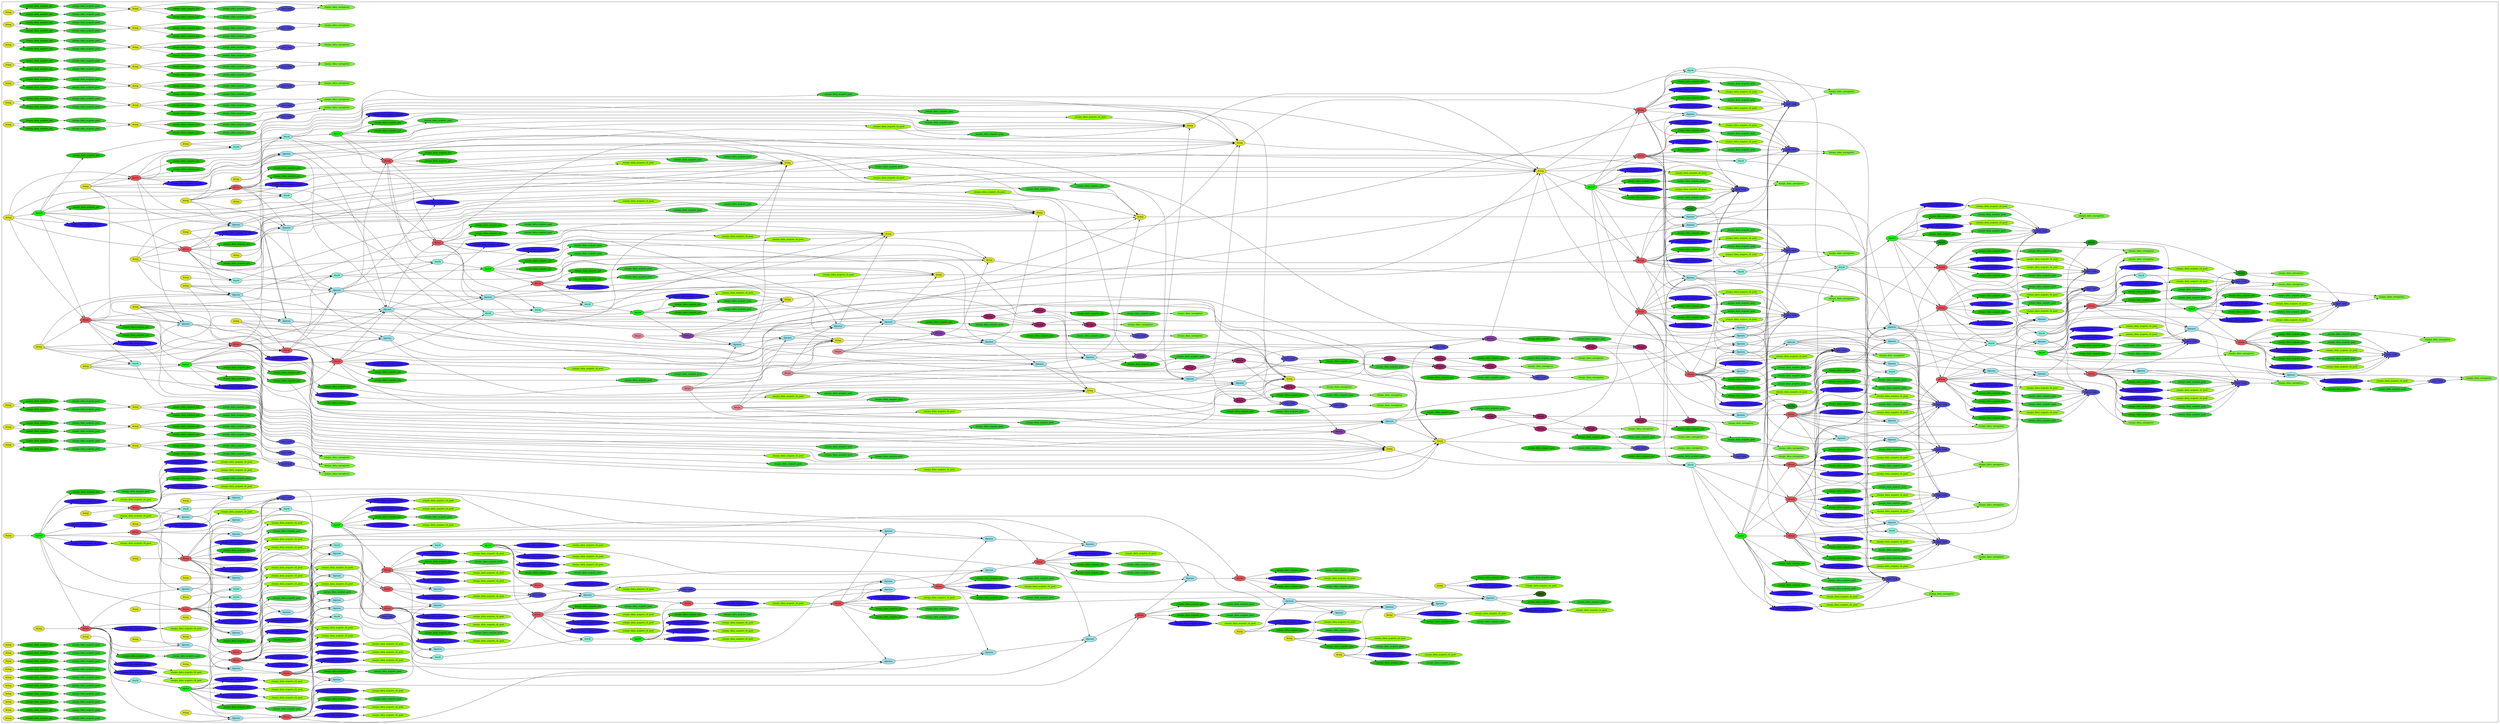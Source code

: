 digraph G {
	color=white
	rankdir=LR;
subgraph cluster_0 {
	color=black;
	 "task_4" [ style=filled, label="dcmg", fillcolor="#dbe22f"]
	 "task_3" [ style=filled, label="dcmg", fillcolor="#dbe22f"]
	 "task_5" [ style=filled, label="dcmg", fillcolor="#dbe22f"]
	 "task_2" [ style=filled, label="dcmg", fillcolor="#dbe22f"]
	 "task_1" [ style=filled, label="dcmg", fillcolor="#dbe22f"]
	 "task_9" [ style=filled, label="dcmg", fillcolor="#dbe22f"]
	 "task_10" [ style=filled, label="dcmg", fillcolor="#dbe22f"]
	 "task_6" [ style=filled, label="dcmg", fillcolor="#dbe22f"]
	 "task_8" [ style=filled, label="dcmg", fillcolor="#dbe22f"]
	 "task_7" [ style=filled, label="dcmg", fillcolor="#dbe22f"]
	 "task_15" [ style=filled, label="dcmg", fillcolor="#dbe22f"]
	 "task_11" [ style=filled, label="dcmg", fillcolor="#dbe22f"]
	 "task_14" [ style=filled, label="dcmg", fillcolor="#dbe22f"]
	 "task_13" [ style=filled, label="dcmg", fillcolor="#dbe22f"]
	 "task_12" [ style=filled, label="dcmg", fillcolor="#dbe22f"]
	 "task_16" [ style=filled, label="dcmg", fillcolor="#dbe22f"]
	 "task_20" [ style=filled, label="dcmg", fillcolor="#dbe22f"]
	 "task_19" [ style=filled, label="dcmg", fillcolor="#dbe22f"]
	 "task_17" [ style=filled, label="dcmg", fillcolor="#dbe22f"]
	 "task_21" [ style=filled, label="dcmg", fillcolor="#dbe22f"]
	 "task_26" [ style=filled, label="dzcpy", fillcolor="#e08795"]
	 "task_18" [ style=filled, label="dcmg", fillcolor="#dbe22f"]
	 "task_27" [ style=filled, label="dzcpy", fillcolor="#e08795"]
	 "task_28" [ style=filled, label="dzcpy", fillcolor="#e08795"]
	 "task_29" [ style=filled, label="dzcpy", fillcolor="#e08795"]
	 "task_30" [ style=filled, label="dzcpy", fillcolor="#e08795"]
	 "task_22" [ style=filled, label="dcmg", fillcolor="#dbe22f"]
	 "task_25" [ style=filled, label="dcmg", fillcolor="#dbe22f"]
	 "task_23" [ style=filled, label="dcmg", fillcolor="#dbe22f"]
	 "task_24" [ style=filled, label="dcmg", fillcolor="#dbe22f"]
	 "task_1"->"task_31"
	 "task_31"->"task_32"
	 "task_1"->"task_32"
	 "task_6"->"task_32"
	 "task_31"->"task_33"
	 "task_1"->"task_33"
	 "task_11"->"task_33"
	 "task_31"->"task_34"
	 "task_1"->"task_34"
	 "task_16"->"task_34"
	 "task_31"->"task_35"
	 "task_1"->"task_35"
	 "task_21"->"task_35"
	 "task_37"->"task_36"
	 "task_31"->"task_37"
	 "task_1"->"task_37"
	 "task_32"->"task_38"
	 "task_6"->"task_38"
	 "task_7"->"task_38"
	 "task_33"->"task_39"
	 "task_11"->"task_39"
	 "task_32"->"task_39"
	 "task_6"->"task_39"
	 "task_12"->"task_39"
	 "task_34"->"task_40"
	 "task_16"->"task_40"
	 "task_32"->"task_40"
	 "task_6"->"task_40"
	 "task_17"->"task_40"
	 "task_35"->"task_41"
	 "task_21"->"task_41"
	 "task_32"->"task_41"
	 "task_6"->"task_41"
	 "task_22"->"task_41"
	 "task_43"->"task_42"
	 "task_32"->"task_43"
	 "task_6"->"task_43"
	 "task_33"->"task_44"
	 "task_11"->"task_44"
	 "task_13"->"task_44"
	 "task_34"->"task_45"
	 "task_16"->"task_45"
	 "task_33"->"task_45"
	 "task_11"->"task_45"
	 "task_18"->"task_45"
	 "task_35"->"task_46"
	 "task_21"->"task_46"
	 "task_33"->"task_46"
	 "task_11"->"task_46"
	 "task_23"->"task_46"
	 "task_48"->"task_47"
	 "task_33"->"task_48"
	 "task_11"->"task_48"
	 "task_34"->"task_49"
	 "task_16"->"task_49"
	 "task_19"->"task_49"
	 "task_35"->"task_50"
	 "task_21"->"task_50"
	 "task_34"->"task_50"
	 "task_16"->"task_50"
	 "task_24"->"task_50"
	 "task_52"->"task_51"
	 "task_34"->"task_52"
	 "task_16"->"task_52"
	 "task_35"->"task_53"
	 "task_21"->"task_53"
	 "task_25"->"task_53"
	 "task_55"->"task_54"
	 "task_35"->"task_55"
	 "task_21"->"task_55"
	 "task_38"->"task_56"
	 "task_7"->"task_56"
	 "task_56"->"task_57"
	 "task_36" [ style=filled, label="_starpu_data_acquire_cb_post", fillcolor="#99f61"]
	 "task_7"->"task_57"
	 "task_39"->"task_57"
	 "task_12"->"task_57"
	 "task_56"->"task_58"
	 "task_7"->"task_58"
	 "task_40"->"task_58"
	 "task_37" [ style=filled, label="_starpu_data_acquire_cb_pre", fillcolor="#321cec"]
	 "task_17"->"task_58"
	 "task_31" [ style=filled, label="dpotrf", fillcolor="#19f3a"]
	 "task_56"->"task_59"
	 "task_7"->"task_59"
	 "task_41"->"task_59"
	 "task_22"->"task_59"
	 "task_51" [ style=filled, label="_starpu_data_acquire_cb_post", fillcolor="#99f61"]
	 "task_61"->"task_60"
	 "task_56"->"task_61"
	 "task_7"->"task_61"
	 "task_52" [ style=filled, label="_starpu_data_acquire_cb_pre", fillcolor="#321cec"]
	 "task_34" [ style=filled, label="dtrsm", fillcolor="#de555c"]
	 "task_54" [ style=filled, label="_starpu_data_acquire_cb_post", fillcolor="#99f61"]
	 "task_55" [ style=filled, label="_starpu_data_acquire_cb_pre", fillcolor="#321cec"]
	 "task_35" [ style=filled, label="dtrsm", fillcolor="#de555c"]
	 "task_49" [ style=filled, label="dsyrk", fillcolor="#8df1dc"]
	 "task_47" [ style=filled, label="_starpu_data_acquire_cb_post", fillcolor="#99f61"]
	 "task_42" [ style=filled, label="_starpu_data_acquire_cb_post", fillcolor="#99f61"]
	 "task_57"->"task_62"
	 "task_43" [ style=filled, label="_starpu_data_acquire_cb_pre", fillcolor="#321cec"]
	 "task_12"->"task_62"
	 "task_44"->"task_62"
	 "task_13"->"task_62"
	 "task_32" [ style=filled, label="dtrsm", fillcolor="#de555c"]
	 "task_48" [ style=filled, label="_starpu_data_acquire_cb_pre", fillcolor="#321cec"]
	 "task_53" [ style=filled, label="dsyrk", fillcolor="#8df1dc"]
	 "task_38" [ style=filled, label="dsyrk", fillcolor="#8df1dc"]
	 "task_33" [ style=filled, label="dtrsm", fillcolor="#de555c"]
	 "task_58"->"task_63"
	 "task_17"->"task_63"
	 "task_57"->"task_63"
	 "task_12"->"task_63"
	 "task_45"->"task_63"
	 "task_18"->"task_63"
	 "task_50" [ style=filled, label="dgemm", fillcolor="#9ce2eb"]
	 "task_59"->"task_64"
	 "task_22"->"task_64"
	 "task_57"->"task_64"
	 "task_12"->"task_64"
	 "task_46"->"task_64"
	 "task_60" [ style=filled, label="_starpu_data_acquire_cb_post", fillcolor="#99f61"]
	 "task_23"->"task_64"
	 "task_44" [ style=filled, label="dsyrk", fillcolor="#8df1dc"]
	 "task_61" [ style=filled, label="_starpu_data_acquire_cb_pre", fillcolor="#321cec"]
	 "task_39" [ style=filled, label="dgemm", fillcolor="#9ce2eb"]
	 "task_45" [ style=filled, label="dgemm", fillcolor="#9ce2eb"]
	 "task_56" [ style=filled, label="dpotrf", fillcolor="#19f3a"]
	 "task_46" [ style=filled, label="dgemm", fillcolor="#9ce2eb"]
	 "task_66"->"task_65"
	 "task_40" [ style=filled, label="dgemm", fillcolor="#9ce2eb"]
	 "task_57"->"task_66"
	 "task_12"->"task_66"
	 "task_58"->"task_67"
	 "task_65" [ style=filled, label="_starpu_data_acquire_cb_post", fillcolor="#99f61"]
	 "task_17"->"task_67"
	 "task_49"->"task_67"
	 "task_66" [ style=filled, label="_starpu_data_acquire_cb_pre", fillcolor="#321cec"]
	 "task_57" [ style=filled, label="dtrsm", fillcolor="#de555c"]
	 "task_41" [ style=filled, label="dgemm", fillcolor="#9ce2eb"]
	 "task_59"->"task_68"
	 "task_22"->"task_68"
	 "task_58"->"task_68"
	 "task_50"->"task_68"
	 "task_70"->"task_69"
	 "task_58"->"task_70"
	 "task_58" [ style=filled, label="dtrsm", fillcolor="#de555c"]
	 "task_62" [ style=filled, label="dsyrk", fillcolor="#8df1dc"]
	 "task_69" [ style=filled, label="_starpu_data_acquire_cb_post", fillcolor="#99f61"]
	 "task_70" [ style=filled, label="_starpu_data_acquire_cb_pre", fillcolor="#321cec"]
	 "task_67" [ style=filled, label="dsyrk", fillcolor="#8df1dc"]
	 "task_59" [ style=filled, label="dtrsm", fillcolor="#de555c"]
	 "task_63" [ style=filled, label="dgemm", fillcolor="#9ce2eb"]
	 "task_64" [ style=filled, label="dgemm", fillcolor="#9ce2eb"]
	 "task_59"->"task_71"
	 "task_68" [ style=filled, label="dgemm", fillcolor="#9ce2eb"]
	 "task_53"->"task_71"
	 "task_73"->"task_72"
	 "task_59"->"task_73"
	 "task_71" [ style=filled, label="dsyrk", fillcolor="#8df1dc"]
	 "task_72" [ style=filled, label="_starpu_data_acquire_cb_post", fillcolor="#99f61"]
	 "task_73" [ style=filled, label="_starpu_data_acquire_cb_pre", fillcolor="#321cec"]
	 "task_62"->"task_74"
	 "task_74"->"task_75"
	 "task_62"->"task_75"
	 "task_63"->"task_75"
	 "task_74"->"task_76"
	 "task_62"->"task_76"
	 "task_64"->"task_76"
	 "task_78"->"task_77"
	 "task_74"->"task_78"
	 "task_62"->"task_78"
	 "task_75"->"task_79"
	 "task_63"->"task_79"
	 "task_67"->"task_79"
	 "task_76"->"task_80"
	 "task_64"->"task_80"
	 "task_75"->"task_80"
	 "task_63"->"task_80"
	 "task_68"->"task_80"
	 "task_82"->"task_81"
	 "task_75"->"task_82"
	 "task_63"->"task_82"
	 "task_77" [ style=filled, label="_starpu_data_acquire_cb_post", fillcolor="#99f61"]
	 "task_78" [ style=filled, label="_starpu_data_acquire_cb_pre", fillcolor="#321cec"]
	 "task_76"->"task_83"
	 "task_64"->"task_83"
	 "task_71"->"task_83"
	 "task_74" [ style=filled, label="dpotrf", fillcolor="#19f3a"]
	 "task_85"->"task_84"
	 "task_76"->"task_85"
	 "task_64"->"task_85"
	 "task_79"->"task_86"
	 "task_67"->"task_86"
	 "task_84" [ style=filled, label="_starpu_data_acquire_cb_post", fillcolor="#99f61"]
	 "task_81" [ style=filled, label="_starpu_data_acquire_cb_post", fillcolor="#99f61"]
	 "task_82" [ style=filled, label="_starpu_data_acquire_cb_pre", fillcolor="#321cec"]
	 "task_75" [ style=filled, label="dtrsm", fillcolor="#de555c"]
	 "task_79" [ style=filled, label="dsyrk", fillcolor="#8df1dc"]
	 "task_83" [ style=filled, label="dsyrk", fillcolor="#8df1dc"]
	 "task_85" [ style=filled, label="_starpu_data_acquire_cb_pre", fillcolor="#321cec"]
	 "task_76" [ style=filled, label="dtrsm", fillcolor="#de555c"]
	 "task_80" [ style=filled, label="dgemm", fillcolor="#9ce2eb"]
	 "task_86" [ style=filled, label="dpotrf", fillcolor="#19f3a"]
	 "task_86"->"task_87"
	 "task_80"->"task_87"
	 "task_89"->"task_88"
	 "task_86"->"task_89"
	 "task_88" [ style=filled, label="_starpu_data_acquire_cb_post", fillcolor="#99f61"]
	 "task_89" [ style=filled, label="_starpu_data_acquire_cb_pre", fillcolor="#321cec"]
	 "task_87"->"task_90"
	 "task_80"->"task_90"
	 "task_83"->"task_90"
	 "task_92"->"task_91"
	 "task_87"->"task_92"
	 "task_80"->"task_92"
	 "task_90"->"task_93"
	 "task_83"->"task_93"
	 "task_95"->"task_94"
	 "task_93"->"task_95"
	 "task_83"->"task_95"
	 "task_91" [ style=filled, label="_starpu_data_acquire_cb_post", fillcolor="#99f61"]
	 "task_92" [ style=filled, label="_starpu_data_acquire_cb_pre", fillcolor="#321cec"]
	 "task_87" [ style=filled, label="dtrsm", fillcolor="#de555c"]
	 "task_90" [ style=filled, label="dsyrk", fillcolor="#8df1dc"]
	 "task_94" [ style=filled, label="_starpu_data_acquire_cb_post", fillcolor="#99f61"]
	 "task_95" [ style=filled, label="_starpu_data_acquire_cb_pre", fillcolor="#321cec"]
	 "task_93" [ style=filled, label="dpotrf", fillcolor="#19f3a"]
	 "task_97"->"task_96"
	 "task_31"->"task_97"
	 "task_97" [ style=filled, label="_starpu_data_acquire_pre", fillcolor="#22c46"]
	 "task_96" [ style=filled, label="_starpu_data_acquire_post", fillcolor="#33cc31"]
	 "task_99"->"task_98"
	 "task_32"->"task_99"
	 "task_99" [ style=filled, label="_starpu_data_acquire_pre", fillcolor="#22c46"]
	 "task_98" [ style=filled, label="_starpu_data_acquire_post", fillcolor="#33cc31"]
	 "task_101"->"task_100"
	 "task_33"->"task_101"
	 "task_101" [ style=filled, label="_starpu_data_acquire_pre", fillcolor="#22c46"]
	 "task_100" [ style=filled, label="_starpu_data_acquire_post", fillcolor="#33cc31"]
	 "task_103"->"task_102"
	 "task_34"->"task_103"
	 "task_103" [ style=filled, label="_starpu_data_acquire_pre", fillcolor="#22c46"]
	 "task_102" [ style=filled, label="_starpu_data_acquire_post", fillcolor="#33cc31"]
	 "task_105"->"task_104"
	 "task_35"->"task_105"
	 "task_105" [ style=filled, label="_starpu_data_acquire_pre", fillcolor="#22c46"]
	 "task_104" [ style=filled, label="_starpu_data_acquire_post", fillcolor="#33cc31"]
	 "task_107"->"task_106"
	 "task_2"->"task_107"
	 "task_107" [ style=filled, label="_starpu_data_acquire_pre", fillcolor="#22c46"]
	 "task_106" [ style=filled, label="_starpu_data_acquire_post", fillcolor="#33cc31"]
	 "task_109"->"task_108"
	 "task_56"->"task_109"
	 "task_109" [ style=filled, label="_starpu_data_acquire_pre", fillcolor="#22c46"]
	 "task_108" [ style=filled, label="_starpu_data_acquire_post", fillcolor="#33cc31"]
	 "task_111"->"task_110"
	 "task_57"->"task_111"
	 "task_111" [ style=filled, label="_starpu_data_acquire_pre", fillcolor="#22c46"]
	 "task_110" [ style=filled, label="_starpu_data_acquire_post", fillcolor="#33cc31"]
	 "task_113"->"task_112"
	 "task_58"->"task_113"
	 "task_113" [ style=filled, label="_starpu_data_acquire_pre", fillcolor="#22c46"]
	 "task_112" [ style=filled, label="_starpu_data_acquire_post", fillcolor="#33cc31"]
	 "task_115"->"task_114"
	 "task_59"->"task_115"
	 "task_115" [ style=filled, label="_starpu_data_acquire_pre", fillcolor="#22c46"]
	 "task_114" [ style=filled, label="_starpu_data_acquire_post", fillcolor="#33cc31"]
	 "task_117"->"task_116"
	 "task_3"->"task_117"
	 "task_117" [ style=filled, label="_starpu_data_acquire_pre", fillcolor="#22c46"]
	 "task_116" [ style=filled, label="_starpu_data_acquire_post", fillcolor="#33cc31"]
	 "task_119"->"task_118"
	 "task_8"->"task_119"
	 "task_119" [ style=filled, label="_starpu_data_acquire_pre", fillcolor="#22c46"]
	 "task_118" [ style=filled, label="_starpu_data_acquire_post", fillcolor="#33cc31"]
	 "task_121"->"task_120"
	 "task_74"->"task_121"
	 "task_121" [ style=filled, label="_starpu_data_acquire_pre", fillcolor="#22c46"]
	 "task_120" [ style=filled, label="_starpu_data_acquire_post", fillcolor="#33cc31"]
	 "task_123"->"task_122"
	 "task_75"->"task_123"
	 "task_123" [ style=filled, label="_starpu_data_acquire_pre", fillcolor="#22c46"]
	 "task_122" [ style=filled, label="_starpu_data_acquire_post", fillcolor="#33cc31"]
	 "task_125"->"task_124"
	 "task_76"->"task_125"
	 "task_125" [ style=filled, label="_starpu_data_acquire_pre", fillcolor="#22c46"]
	 "task_124" [ style=filled, label="_starpu_data_acquire_post", fillcolor="#33cc31"]
	 "task_127"->"task_126"
	 "task_4"->"task_127"
	 "task_127" [ style=filled, label="_starpu_data_acquire_pre", fillcolor="#22c46"]
	 "task_126" [ style=filled, label="_starpu_data_acquire_post", fillcolor="#33cc31"]
	 "task_129"->"task_128"
	 "task_9"->"task_129"
	 "task_129" [ style=filled, label="_starpu_data_acquire_pre", fillcolor="#22c46"]
	 "task_128" [ style=filled, label="_starpu_data_acquire_post", fillcolor="#33cc31"]
	 "task_131"->"task_130"
	 "task_14"->"task_131"
	 "task_131" [ style=filled, label="_starpu_data_acquire_pre", fillcolor="#22c46"]
	 "task_130" [ style=filled, label="_starpu_data_acquire_post", fillcolor="#33cc31"]
	 "task_133"->"task_132"
	 "task_86"->"task_133"
	 "task_133" [ style=filled, label="_starpu_data_acquire_pre", fillcolor="#22c46"]
	 "task_132" [ style=filled, label="_starpu_data_acquire_post", fillcolor="#33cc31"]
	 "task_135"->"task_134"
	 "task_87"->"task_135"
	 "task_135" [ style=filled, label="_starpu_data_acquire_pre", fillcolor="#22c46"]
	 "task_134" [ style=filled, label="_starpu_data_acquire_post", fillcolor="#33cc31"]
	 "task_137"->"task_136"
	 "task_5"->"task_137"
	 "task_137" [ style=filled, label="_starpu_data_acquire_pre", fillcolor="#22c46"]
	 "task_136" [ style=filled, label="_starpu_data_acquire_post", fillcolor="#33cc31"]
	 "task_139"->"task_138"
	 "task_10"->"task_139"
	 "task_139" [ style=filled, label="_starpu_data_acquire_pre", fillcolor="#22c46"]
	 "task_138" [ style=filled, label="_starpu_data_acquire_post", fillcolor="#33cc31"]
	 "task_141"->"task_140"
	 "task_15"->"task_141"
	 "task_141" [ style=filled, label="_starpu_data_acquire_pre", fillcolor="#22c46"]
	 "task_140" [ style=filled, label="_starpu_data_acquire_post", fillcolor="#33cc31"]
	 "task_143"->"task_142"
	 "task_20"->"task_143"
	 "task_143" [ style=filled, label="_starpu_data_acquire_pre", fillcolor="#22c46"]
	 "task_142" [ style=filled, label="_starpu_data_acquire_post", fillcolor="#33cc31"]
	 "task_145"->"task_144"
	 "task_93"->"task_145"
	 "task_145" [ style=filled, label="_starpu_data_acquire_pre", fillcolor="#22c46"]
	 "task_144" [ style=filled, label="_starpu_data_acquire_post", fillcolor="#33cc31"]
	 "task_93"->"task_146"
	 "task_30"->"task_146"
	 "task_35"->"task_147"
	 "task_26"->"task_147"
	 "task_146"->"task_147"
	 "task_30"->"task_147"
	 "task_59"->"task_148"
	 "task_27"->"task_148"
	 "task_147"->"task_148"
	 "task_146"->"task_148"
	 "task_146" [ style=filled, label="dtrmm", fillcolor="#873fa9"]
	 "task_76"->"task_149"
	 "task_28"->"task_149"
	 "task_148"->"task_149"
	 "task_146"->"task_149"
	 "task_87"->"task_150"
	 "task_29"->"task_150"
	 "task_149"->"task_150"
	 "task_146"->"task_150"
	 "task_147" [ style=filled, label="dgemm", fillcolor="#9ce2eb"]
	 "task_86"->"task_151"
	 "task_150"->"task_151"
	 "task_29"->"task_151"
	 "task_148" [ style=filled, label="dgemm", fillcolor="#9ce2eb"]
	 "task_34"->"task_152"
	 "task_26"->"task_152"
	 "task_151"->"task_152"
	 "task_29"->"task_152"
	 "task_58"->"task_153"
	 "task_27"->"task_153"
	 "task_152"->"task_153"
	 "task_29"->"task_153"
	 "task_75"->"task_154"
	 "task_28"->"task_154"
	 "task_149" [ style=filled, label="dgemm", fillcolor="#9ce2eb"]
	 "task_153"->"task_154"
	 "task_29"->"task_154"
	 "task_74"->"task_155"
	 "task_154"->"task_155"
	 "task_28"->"task_155"
	 "task_33"->"task_156"
	 "task_26"->"task_156"
	 "task_155"->"task_156"
	 "task_150" [ style=filled, label="dgemm", fillcolor="#9ce2eb"]
	 "task_28"->"task_156"
	 "task_57"->"task_157"
	 "task_27"->"task_157"
	 "task_156"->"task_157"
	 "task_28"->"task_157"
	 "task_151" [ style=filled, label="dtrmm", fillcolor="#873fa9"]
	 "task_56"->"task_158"
	 "task_157"->"task_159"
	 "task_153"->"task_159"
	 "task_148"->"task_159"
	 "task_159"->"task_158"
	 "task_27"->"task_158"
	 "task_32"->"task_160"
	 "task_26"->"task_160"
	 "task_152" [ style=filled, label="dgemm", fillcolor="#9ce2eb"]
	 "task_158"->"task_160"
	 "task_27"->"task_160"
	 "task_31"->"task_161"
	 "task_160"->"task_162"
	 "task_156"->"task_162"
	 "task_152"->"task_162"
	 "task_147"->"task_162"
	 "task_162"->"task_161"
	 "task_26"->"task_161"
	 "task_153" [ style=filled, label="dgemm", fillcolor="#9ce2eb"]
	 "task_154" [ style=filled, label="dgemm", fillcolor="#9ce2eb"]
	 "task_155" [ style=filled, label="dtrmm", fillcolor="#873fa9"]
	 "task_156" [ style=filled, label="dgemm", fillcolor="#9ce2eb"]
	 "task_159" [ style=filled, label="sync_task", fillcolor="#4d46ca"]
	 "task_157" [ style=filled, label="dgemm", fillcolor="#9ce2eb"]
	 "task_158" [ style=filled, label="dtrmm", fillcolor="#873fa9"]
	 "task_162" [ style=filled, label="sync_task", fillcolor="#4d46ca"]
	 "task_160" [ style=filled, label="dgemm", fillcolor="#9ce2eb"]
	 "task_161" [ style=filled, label="dtrmm", fillcolor="#873fa9"]
	 "task_164"->"task_163"
	 "task_31"->"task_164"
	 "task_164" [ style=filled, label="_starpu_data_acquire_pre", fillcolor="#22c46"]
	 "task_163" [ style=filled, label="_starpu_data_acquire_post", fillcolor="#33cc31"]
	 "task_166"->"task_165"
	 "task_32"->"task_166"
	 "task_166" [ style=filled, label="_starpu_data_acquire_pre", fillcolor="#22c46"]
	 "task_165" [ style=filled, label="_starpu_data_acquire_post", fillcolor="#33cc31"]
	 "task_168"->"task_167"
	 "task_33"->"task_168"
	 "task_168" [ style=filled, label="_starpu_data_acquire_pre", fillcolor="#22c46"]
	 "task_167" [ style=filled, label="_starpu_data_acquire_post", fillcolor="#33cc31"]
	 "task_170"->"task_169"
	 "task_34"->"task_170"
	 "task_170" [ style=filled, label="_starpu_data_acquire_pre", fillcolor="#22c46"]
	 "task_169" [ style=filled, label="_starpu_data_acquire_post", fillcolor="#33cc31"]
	 "task_172"->"task_171"
	 "task_35"->"task_172"
	 "task_172" [ style=filled, label="_starpu_data_acquire_pre", fillcolor="#22c46"]
	 "task_171" [ style=filled, label="_starpu_data_acquire_post", fillcolor="#33cc31"]
	 "task_174"->"task_173"
	 "task_2"->"task_174"
	 "task_174" [ style=filled, label="_starpu_data_acquire_pre", fillcolor="#22c46"]
	 "task_173" [ style=filled, label="_starpu_data_acquire_post", fillcolor="#33cc31"]
	 "task_176"->"task_175"
	 "task_56"->"task_176"
	 "task_176" [ style=filled, label="_starpu_data_acquire_pre", fillcolor="#22c46"]
	 "task_175" [ style=filled, label="_starpu_data_acquire_post", fillcolor="#33cc31"]
	 "task_178"->"task_177"
	 "task_57"->"task_178"
	 "task_178" [ style=filled, label="_starpu_data_acquire_pre", fillcolor="#22c46"]
	 "task_177" [ style=filled, label="_starpu_data_acquire_post", fillcolor="#33cc31"]
	 "task_180"->"task_179"
	 "task_58"->"task_180"
	 "task_180" [ style=filled, label="_starpu_data_acquire_pre", fillcolor="#22c46"]
	 "task_179" [ style=filled, label="_starpu_data_acquire_post", fillcolor="#33cc31"]
	 "task_182"->"task_181"
	 "task_59"->"task_182"
	 "task_182" [ style=filled, label="_starpu_data_acquire_pre", fillcolor="#22c46"]
	 "task_181" [ style=filled, label="_starpu_data_acquire_post", fillcolor="#33cc31"]
	 "task_184"->"task_183"
	 "task_3"->"task_184"
	 "task_184" [ style=filled, label="_starpu_data_acquire_pre", fillcolor="#22c46"]
	 "task_183" [ style=filled, label="_starpu_data_acquire_post", fillcolor="#33cc31"]
	 "task_186"->"task_185"
	 "task_8"->"task_186"
	 "task_186" [ style=filled, label="_starpu_data_acquire_pre", fillcolor="#22c46"]
	 "task_185" [ style=filled, label="_starpu_data_acquire_post", fillcolor="#33cc31"]
	 "task_188"->"task_187"
	 "task_74"->"task_188"
	 "task_188" [ style=filled, label="_starpu_data_acquire_pre", fillcolor="#22c46"]
	 "task_187" [ style=filled, label="_starpu_data_acquire_post", fillcolor="#33cc31"]
	 "task_190"->"task_189"
	 "task_75"->"task_190"
	 "task_190" [ style=filled, label="_starpu_data_acquire_pre", fillcolor="#22c46"]
	 "task_189" [ style=filled, label="_starpu_data_acquire_post", fillcolor="#33cc31"]
	 "task_192"->"task_191"
	 "task_76"->"task_192"
	 "task_192" [ style=filled, label="_starpu_data_acquire_pre", fillcolor="#22c46"]
	 "task_191" [ style=filled, label="_starpu_data_acquire_post", fillcolor="#33cc31"]
	 "task_194"->"task_193"
	 "task_4"->"task_194"
	 "task_194" [ style=filled, label="_starpu_data_acquire_pre", fillcolor="#22c46"]
	 "task_193" [ style=filled, label="_starpu_data_acquire_post", fillcolor="#33cc31"]
	 "task_196"->"task_195"
	 "task_9"->"task_196"
	 "task_196" [ style=filled, label="_starpu_data_acquire_pre", fillcolor="#22c46"]
	 "task_195" [ style=filled, label="_starpu_data_acquire_post", fillcolor="#33cc31"]
	 "task_198"->"task_197"
	 "task_14"->"task_198"
	 "task_198" [ style=filled, label="_starpu_data_acquire_pre", fillcolor="#22c46"]
	 "task_197" [ style=filled, label="_starpu_data_acquire_post", fillcolor="#33cc31"]
	 "task_200"->"task_199"
	 "task_86"->"task_200"
	 "task_200" [ style=filled, label="_starpu_data_acquire_pre", fillcolor="#22c46"]
	 "task_199" [ style=filled, label="_starpu_data_acquire_post", fillcolor="#33cc31"]
	 "task_202"->"task_201"
	 "task_87"->"task_202"
	 "task_202" [ style=filled, label="_starpu_data_acquire_pre", fillcolor="#22c46"]
	 "task_201" [ style=filled, label="_starpu_data_acquire_post", fillcolor="#33cc31"]
	 "task_204"->"task_203"
	 "task_5"->"task_204"
	 "task_204" [ style=filled, label="_starpu_data_acquire_pre", fillcolor="#22c46"]
	 "task_203" [ style=filled, label="_starpu_data_acquire_post", fillcolor="#33cc31"]
	 "task_206"->"task_205"
	 "task_10"->"task_206"
	 "task_206" [ style=filled, label="_starpu_data_acquire_pre", fillcolor="#22c46"]
	 "task_205" [ style=filled, label="_starpu_data_acquire_post", fillcolor="#33cc31"]
	 "task_208"->"task_207"
	 "task_15"->"task_208"
	 "task_208" [ style=filled, label="_starpu_data_acquire_pre", fillcolor="#22c46"]
	 "task_207" [ style=filled, label="_starpu_data_acquire_post", fillcolor="#33cc31"]
	 "task_210"->"task_209"
	 "task_20"->"task_210"
	 "task_210" [ style=filled, label="_starpu_data_acquire_pre", fillcolor="#22c46"]
	 "task_209" [ style=filled, label="_starpu_data_acquire_post", fillcolor="#33cc31"]
	 "task_212"->"task_211"
	 "task_93"->"task_212"
	 "task_212" [ style=filled, label="_starpu_data_acquire_pre", fillcolor="#22c46"]
	 "task_211" [ style=filled, label="_starpu_data_acquire_post", fillcolor="#33cc31"]
	 "task_214"->"task_213"
	 "task_161"->"task_214"
	 "task_214" [ style=filled, label="_starpu_data_acquire_pre", fillcolor="#22c46"]
	 "task_213" [ style=filled, label="_starpu_data_acquire_post", fillcolor="#33cc31"]
	 "task_216"->"task_215"
	 "task_160"->"task_216"
	 "task_216" [ style=filled, label="_starpu_data_acquire_pre", fillcolor="#22c46"]
	 "task_215" [ style=filled, label="_starpu_data_acquire_post", fillcolor="#33cc31"]
	 "task_218"->"task_217"
	 "task_157"->"task_219"
	 "task_149"->"task_219"
	 "task_219"->"task_218"
	 "task_156"->"task_218"
	 "task_219" [ style=filled, label="sync_task", fillcolor="#4d46ca"]
	 "task_218" [ style=filled, label="_starpu_data_acquire_pre", fillcolor="#22c46"]
	 "task_217" [ style=filled, label="_starpu_data_acquire_post", fillcolor="#33cc31"]
	 "task_221"->"task_220"
	 "task_154"->"task_221"
	 "task_221" [ style=filled, label="_starpu_data_acquire_pre", fillcolor="#22c46"]
	 "task_220" [ style=filled, label="_starpu_data_acquire_post", fillcolor="#33cc31"]
	 "task_223"->"task_222"
	 "task_150"->"task_223"
	 "task_223" [ style=filled, label="_starpu_data_acquire_pre", fillcolor="#22c46"]
	 "task_222" [ style=filled, label="_starpu_data_acquire_post", fillcolor="#33cc31"]
	 "task_161"->"task_224"
	 "task_160"->"task_225"
	 "task_219"->"task_226"
	 "task_225" [ style=filled, label="dlacpy", fillcolor="#a02466"]
	 "task_224" [ style=filled, label="dlacpy", fillcolor="#a02466"]
	 "task_154"->"task_227"
	 "task_226" [ style=filled, label="dlacpy", fillcolor="#a02466"]
	 "task_150"->"task_228"
	 "task_227" [ style=filled, label="dlacpy", fillcolor="#a02466"]
	 "task_228" [ style=filled, label="dlacpy", fillcolor="#a02466"]
	 "task_163"->"task_229"
	 "task_161"->"task_229"
	 "task_96"->"task_229"
	 "task_33"->"task_229"
	 "task_35"->"task_229"
	 "task_32"->"task_229"
	 "task_34"->"task_229"
	 "task_36"->"task_229"
	 "task_173"->"task_230"
	 "task_106"->"task_230"
	 "task_183"->"task_231"
	 "task_116"->"task_231"
	 "task_193"->"task_232"
	 "task_126"->"task_232"
	 "task_203"->"task_233"
	 "task_136"->"task_233"
	 "task_165"->"task_234"
	 "task_160"->"task_234"
	 "task_98"->"task_234"
	 "task_41"->"task_234"
	 "task_40"->"task_234"
	 "task_39"->"task_234"
	 "task_38"->"task_234"
	 "task_42"->"task_234"
	 "task_175"->"task_235"
	 "task_158"->"task_235"
	 "task_108"->"task_235"
	 "task_59"->"task_235"
	 "task_58"->"task_235"
	 "task_57"->"task_235"
	 "task_60"->"task_235"
	 "task_185"->"task_236"
	 "task_118"->"task_236"
	 "task_195"->"task_237"
	 "task_128"->"task_237"
	 "task_205"->"task_238"
	 "task_138"->"task_238"
	 "task_167"->"task_239"
	 "task_156"->"task_239"
	 "task_100"->"task_239"
	 "task_46"->"task_239"
	 "task_45"->"task_239"
	 "task_39"->"task_239"
	 "task_44"->"task_239"
	 "task_47"->"task_239"
	 "task_177"->"task_240"
	 "task_157"->"task_240"
	 "task_110"->"task_240"
	 "task_64"->"task_240"
	 "task_63"->"task_240"
	 "task_62"->"task_240"
	 "task_65"->"task_240"
	 "task_187"->"task_241"
	 "task_155"->"task_241"
	 "task_120"->"task_241"
	 "task_76"->"task_241"
	 "task_75"->"task_241"
	 "task_77"->"task_241"
	 "task_197"->"task_242"
	 "task_130"->"task_242"
	 "task_207"->"task_243"
	 "task_140"->"task_243"
	 "task_169"->"task_244"
	 "task_152"->"task_244"
	 "task_102"->"task_244"
	 "task_40"->"task_244"
	 "task_45"->"task_244"
	 "task_50"->"task_244"
	 "task_49"->"task_244"
	 "task_51"->"task_244"
	 "task_179"->"task_245"
	 "task_153"->"task_245"
	 "task_112"->"task_245"
	 "task_68"->"task_245"
	 "task_63"->"task_245"
	 "task_67"->"task_245"
	 "task_69"->"task_245"
	 "task_189"->"task_246"
	 "task_154"->"task_246"
	 "task_122"->"task_246"
	 "task_80"->"task_246"
	 "task_79"->"task_246"
	 "task_81"->"task_246"
	 "task_199"->"task_247"
	 "task_151"->"task_247"
	 "task_132"->"task_247"
	 "task_87"->"task_247"
	 "task_88"->"task_247"
	 "task_209"->"task_248"
	 "task_142"->"task_248"
	 "task_171"->"task_249"
	 "task_147"->"task_249"
	 "task_104"->"task_249"
	 "task_41"->"task_249"
	 "task_46"->"task_249"
	 "task_50"->"task_249"
	 "task_53"->"task_249"
	 "task_54"->"task_249"
	 "task_181"->"task_250"
	 "task_148"->"task_250"
	 "task_114"->"task_250"
	 "task_72"->"task_250"
	 "task_71"->"task_250"
	 "task_68"->"task_250"
	 "task_64"->"task_250"
	 "task_191"->"task_251"
	 "task_149"->"task_251"
	 "task_124"->"task_251"
	 "task_80"->"task_251"
	 "task_83"->"task_251"
	 "task_84"->"task_251"
	 "task_201"->"task_252"
	 "task_150"->"task_252"
	 "task_134"->"task_252"
	 "task_90"->"task_252"
	 "task_91"->"task_252"
	 "task_211"->"task_253"
	 "task_146"->"task_253"
	 "task_144"->"task_253"
	 "task_94"->"task_253"
	 "task_224"->"task_254"
	 "task_224"->"task_254"
	 "task_213"->"task_254"
	 "task_225"->"task_255"
	 "task_225"->"task_255"
	 "task_215"->"task_255"
	 "task_226"->"task_256"
	 "task_226"->"task_256"
	 "task_217"->"task_256"
	 "task_227"->"task_257"
	 "task_227"->"task_257"
	 "task_220"->"task_257"
	 "task_228"->"task_258"
	 "task_228"->"task_258"
	 "task_222"->"task_258"
	 "task_233" [ style=filled, label="dcmg", fillcolor="#dbe22f"]
	 "task_232" [ style=filled, label="dcmg", fillcolor="#dbe22f"]
	 "task_229" [ style=filled, label="dcmg", fillcolor="#dbe22f"]
	 "task_230" [ style=filled, label="dcmg", fillcolor="#dbe22f"]
	 "task_231" [ style=filled, label="dcmg", fillcolor="#dbe22f"]
	 "task_238" [ style=filled, label="dcmg", fillcolor="#dbe22f"]
	 "task_235" [ style=filled, label="dcmg", fillcolor="#dbe22f"]
	 "task_237" [ style=filled, label="dcmg", fillcolor="#dbe22f"]
	 "task_236" [ style=filled, label="dcmg", fillcolor="#dbe22f"]
	 "task_234" [ style=filled, label="dcmg", fillcolor="#dbe22f"]
	 "task_243" [ style=filled, label="dcmg", fillcolor="#dbe22f"]
	 "task_240" [ style=filled, label="dcmg", fillcolor="#dbe22f"]
	 "task_242" [ style=filled, label="dcmg", fillcolor="#dbe22f"]
	 "task_241" [ style=filled, label="dcmg", fillcolor="#dbe22f"]
	 "task_239" [ style=filled, label="dcmg", fillcolor="#dbe22f"]
	 "task_248" [ style=filled, label="dcmg", fillcolor="#dbe22f"]
	 "task_247" [ style=filled, label="dcmg", fillcolor="#dbe22f"]
	 "task_245" [ style=filled, label="dcmg", fillcolor="#dbe22f"]
	 "task_246" [ style=filled, label="dcmg", fillcolor="#dbe22f"]
	 "task_244" [ style=filled, label="dcmg", fillcolor="#dbe22f"]
	 "task_253" [ style=filled, label="dcmg", fillcolor="#dbe22f"]
	 "task_258" [ style=filled, label="dlacpy", fillcolor="#a02466"]
	 "task_254" [ style=filled, label="dlacpy", fillcolor="#a02466"]
	 "task_255" [ style=filled, label="dlacpy", fillcolor="#a02466"]
	 "task_256" [ style=filled, label="dlacpy", fillcolor="#a02466"]
	 "task_257" [ style=filled, label="dlacpy", fillcolor="#a02466"]
	 "task_250" [ style=filled, label="dcmg", fillcolor="#dbe22f"]
	 "task_252" [ style=filled, label="dcmg", fillcolor="#dbe22f"]
	 "task_251" [ style=filled, label="dcmg", fillcolor="#dbe22f"]
	 "task_249" [ style=filled, label="dcmg", fillcolor="#dbe22f"]
	 "task_229"->"task_259"
	 "task_259"->"task_260"
	 "task_229"->"task_260"
	 "task_234"->"task_260"
	 "task_259"->"task_261"
	 "task_229"->"task_261"
	 "task_239"->"task_261"
	 "task_259"->"task_262"
	 "task_229"->"task_262"
	 "task_244"->"task_262"
	 "task_259"->"task_263"
	 "task_229"->"task_263"
	 "task_249"->"task_263"
	 "task_265"->"task_264"
	 "task_259"->"task_265"
	 "task_229"->"task_265"
	 "task_260"->"task_266"
	 "task_234"->"task_266"
	 "task_235"->"task_266"
	 "task_261"->"task_267"
	 "task_239"->"task_267"
	 "task_260"->"task_267"
	 "task_264" [ style=filled, label="_starpu_data_acquire_cb_post", fillcolor="#99f61"]
	 "task_234"->"task_267"
	 "task_240"->"task_267"
	 "task_265" [ style=filled, label="_starpu_data_acquire_cb_pre", fillcolor="#321cec"]
	 "task_259" [ style=filled, label="dpotrf", fillcolor="#19f3a"]
	 "task_260" [ style=filled, label="dtrsm", fillcolor="#de555c"]
	 "task_262" [ style=filled, label="dtrsm", fillcolor="#de555c"]
	 "task_261" [ style=filled, label="dtrsm", fillcolor="#de555c"]
	 "task_263" [ style=filled, label="dtrsm", fillcolor="#de555c"]
	 "task_262"->"task_268"
	 "task_260"->"task_268"
	 "task_266" [ style=filled, label="dsyrk", fillcolor="#8df1dc"]
	 "task_245"->"task_268"
	 "task_267" [ style=filled, label="dgemm", fillcolor="#9ce2eb"]
	 "task_263"->"task_269"
	 "task_260"->"task_269"
	 "task_250"->"task_269"
	 "task_268" [ style=filled, label="dgemm", fillcolor="#9ce2eb"]
	 "task_271"->"task_270"
	 "task_260"->"task_271"
	 "task_270" [ style=filled, label="_starpu_data_acquire_cb_post", fillcolor="#99f61"]
	 "task_271" [ style=filled, label="_starpu_data_acquire_cb_pre", fillcolor="#321cec"]
	 "task_261"->"task_272"
	 "task_241"->"task_272"
	 "task_269" [ style=filled, label="dgemm", fillcolor="#9ce2eb"]
	 "task_262"->"task_273"
	 "task_261"->"task_273"
	 "task_246"->"task_273"
	 "task_272" [ style=filled, label="dsyrk", fillcolor="#8df1dc"]
	 "task_263"->"task_274"
	 "task_261"->"task_274"
	 "task_251"->"task_274"
	 "task_276"->"task_275"
	 "task_261"->"task_276"
	 "task_275" [ style=filled, label="_starpu_data_acquire_cb_post", fillcolor="#99f61"]
	 "task_273" [ style=filled, label="dgemm", fillcolor="#9ce2eb"]
	 "task_276" [ style=filled, label="_starpu_data_acquire_cb_pre", fillcolor="#321cec"]
	 "task_274" [ style=filled, label="dgemm", fillcolor="#9ce2eb"]
	 "task_262"->"task_277"
	 "task_247"->"task_277"
	 "task_263"->"task_278"
	 "task_262"->"task_278"
	 "task_252"->"task_278"
	 "task_280"->"task_279"
	 "task_262"->"task_280"
	 "task_277" [ style=filled, label="dsyrk", fillcolor="#8df1dc"]
	 "task_279" [ style=filled, label="_starpu_data_acquire_cb_post", fillcolor="#99f61"]
	 "task_280" [ style=filled, label="_starpu_data_acquire_cb_pre", fillcolor="#321cec"]
	 "task_263"->"task_281"
	 "task_253"->"task_281"
	 "task_278" [ style=filled, label="dgemm", fillcolor="#9ce2eb"]
	 "task_283"->"task_282"
	 "task_263"->"task_283"
	 "task_282" [ style=filled, label="_starpu_data_acquire_cb_post", fillcolor="#99f61"]
	 "task_283" [ style=filled, label="_starpu_data_acquire_cb_pre", fillcolor="#321cec"]
	 "task_266"->"task_284"
	 "task_281" [ style=filled, label="dsyrk", fillcolor="#8df1dc"]
	 "task_284"->"task_285"
	 "task_266"->"task_285"
	 "task_267"->"task_285"
	 "task_284"->"task_286"
	 "task_266"->"task_286"
	 "task_268"->"task_286"
	 "task_284"->"task_287"
	 "task_266"->"task_287"
	 "task_269"->"task_287"
	 "task_289"->"task_288"
	 "task_284"->"task_289"
	 "task_266"->"task_289"
	 "task_285"->"task_290"
	 "task_267"->"task_290"
	 "task_272"->"task_290"
	 "task_286"->"task_291"
	 "task_268"->"task_291"
	 "task_285"->"task_291"
	 "task_267"->"task_291"
	 "task_273"->"task_291"
	 "task_288" [ style=filled, label="_starpu_data_acquire_cb_post", fillcolor="#99f61"]
	 "task_289" [ style=filled, label="_starpu_data_acquire_cb_pre", fillcolor="#321cec"]
	 "task_284" [ style=filled, label="dpotrf", fillcolor="#19f3a"]
	 "task_287"->"task_292"
	 "task_269"->"task_292"
	 "task_285"->"task_292"
	 "task_274"->"task_292"
	 "task_285" [ style=filled, label="dtrsm", fillcolor="#de555c"]
	 "task_294"->"task_293"
	 "task_285"->"task_294"
	 "task_286" [ style=filled, label="dtrsm", fillcolor="#de555c"]
	 "task_287" [ style=filled, label="dtrsm", fillcolor="#de555c"]
	 "task_293" [ style=filled, label="_starpu_data_acquire_cb_post", fillcolor="#99f61"]
	 "task_294" [ style=filled, label="_starpu_data_acquire_cb_pre", fillcolor="#321cec"]
	 "task_290" [ style=filled, label="dsyrk", fillcolor="#8df1dc"]
	 "task_286"->"task_295"
	 "task_277"->"task_295"
	 "task_287"->"task_296"
	 "task_286"->"task_296"
	 "task_278"->"task_296"
	 "task_291" [ style=filled, label="dgemm", fillcolor="#9ce2eb"]
	 "task_292" [ style=filled, label="dgemm", fillcolor="#9ce2eb"]
	 "task_295" [ style=filled, label="dsyrk", fillcolor="#8df1dc"]
	 "task_298"->"task_297"
	 "task_286"->"task_298"
	 "task_297" [ style=filled, label="_starpu_data_acquire_cb_post", fillcolor="#99f61"]
	 "task_298" [ style=filled, label="_starpu_data_acquire_cb_pre", fillcolor="#321cec"]
	 "task_296" [ style=filled, label="dgemm", fillcolor="#9ce2eb"]
	 "task_287"->"task_299"
	 "task_281"->"task_299"
	 "task_301"->"task_300"
	 "task_287"->"task_301"
	 "task_300" [ style=filled, label="_starpu_data_acquire_cb_post", fillcolor="#99f61"]
	 "task_301" [ style=filled, label="_starpu_data_acquire_cb_pre", fillcolor="#321cec"]
	 "task_290"->"task_302"
	 "task_299" [ style=filled, label="dsyrk", fillcolor="#8df1dc"]
	 "task_302"->"task_303"
	 "task_290"->"task_303"
	 "task_291"->"task_303"
	 "task_302"->"task_304"
	 "task_290"->"task_304"
	 "task_292"->"task_304"
	 "task_306"->"task_305"
	 "task_302"->"task_306"
	 "task_290"->"task_306"
	 "task_303"->"task_307"
	 "task_291"->"task_307"
	 "task_295"->"task_307"
	 "task_305" [ style=filled, label="_starpu_data_acquire_cb_post", fillcolor="#99f61"]
	 "task_304"->"task_308"
	 "task_292"->"task_308"
	 "task_303"->"task_308"
	 "task_291"->"task_308"
	 "task_296"->"task_308"
	 "task_306" [ style=filled, label="_starpu_data_acquire_cb_pre", fillcolor="#321cec"]
	 "task_302" [ style=filled, label="dpotrf", fillcolor="#19f3a"]
	 "task_310"->"task_309"
	 "task_303"->"task_310"
	 "task_291"->"task_310"
	 "task_304" [ style=filled, label="dtrsm", fillcolor="#de555c"]
	 "task_304"->"task_311"
	 "task_299"->"task_311"
	 "task_309" [ style=filled, label="_starpu_data_acquire_cb_post", fillcolor="#99f61"]
	 "task_313"->"task_312"
	 "task_304"->"task_313"
	 "task_310" [ style=filled, label="_starpu_data_acquire_cb_pre", fillcolor="#321cec"]
	 "task_303" [ style=filled, label="dtrsm", fillcolor="#de555c"]
	 "task_307" [ style=filled, label="dsyrk", fillcolor="#8df1dc"]
	 "task_312" [ style=filled, label="_starpu_data_acquire_cb_post", fillcolor="#99f61"]
	 "task_311" [ style=filled, label="dsyrk", fillcolor="#8df1dc"]
	 "task_313" [ style=filled, label="_starpu_data_acquire_cb_pre", fillcolor="#321cec"]
	 "task_308" [ style=filled, label="dgemm", fillcolor="#9ce2eb"]
	 "task_307"->"task_314"
	 "task_314"->"task_315"
	 "task_307"->"task_315"
	 "task_308"->"task_315"
	 "task_317"->"task_316"
	 "task_314"->"task_317"
	 "task_307"->"task_317"
	 "task_315"->"task_318"
	 "task_308"->"task_318"
	 "task_311"->"task_318"
	 "task_320"->"task_319"
	 "task_315"->"task_320"
	 "task_308"->"task_320"
	 "task_316" [ style=filled, label="_starpu_data_acquire_cb_post", fillcolor="#99f61"]
	 "task_317" [ style=filled, label="_starpu_data_acquire_cb_pre", fillcolor="#321cec"]
	 "task_314" [ style=filled, label="dpotrf", fillcolor="#19f3a"]
	 "task_318"->"task_321"
	 "task_311"->"task_321"
	 "task_319" [ style=filled, label="_starpu_data_acquire_cb_post", fillcolor="#99f61"]
	 "task_323"->"task_322"
	 "task_321"->"task_323"
	 "task_311"->"task_323"
	 "task_320" [ style=filled, label="_starpu_data_acquire_cb_pre", fillcolor="#321cec"]
	 "task_315" [ style=filled, label="dtrsm", fillcolor="#de555c"]
	 "task_318" [ style=filled, label="dsyrk", fillcolor="#8df1dc"]
	 "task_322" [ style=filled, label="_starpu_data_acquire_cb_post", fillcolor="#99f61"]
	 "task_323" [ style=filled, label="_starpu_data_acquire_cb_pre", fillcolor="#321cec"]
	 "task_321" [ style=filled, label="dpotrf", fillcolor="#19f3a"]
	 "task_325"->"task_324"
	 "task_259"->"task_325"
	 "task_325" [ style=filled, label="_starpu_data_acquire_pre", fillcolor="#22c46"]
	 "task_324" [ style=filled, label="_starpu_data_acquire_post", fillcolor="#33cc31"]
	 "task_327"->"task_326"
	 "task_260"->"task_327"
	 "task_327" [ style=filled, label="_starpu_data_acquire_pre", fillcolor="#22c46"]
	 "task_326" [ style=filled, label="_starpu_data_acquire_post", fillcolor="#33cc31"]
	 "task_329"->"task_328"
	 "task_261"->"task_329"
	 "task_329" [ style=filled, label="_starpu_data_acquire_pre", fillcolor="#22c46"]
	 "task_328" [ style=filled, label="_starpu_data_acquire_post", fillcolor="#33cc31"]
	 "task_331"->"task_330"
	 "task_262"->"task_331"
	 "task_331" [ style=filled, label="_starpu_data_acquire_pre", fillcolor="#22c46"]
	 "task_330" [ style=filled, label="_starpu_data_acquire_post", fillcolor="#33cc31"]
	 "task_333"->"task_332"
	 "task_263"->"task_333"
	 "task_333" [ style=filled, label="_starpu_data_acquire_pre", fillcolor="#22c46"]
	 "task_332" [ style=filled, label="_starpu_data_acquire_post", fillcolor="#33cc31"]
	 "task_335"->"task_334"
	 "task_230"->"task_335"
	 "task_335" [ style=filled, label="_starpu_data_acquire_pre", fillcolor="#22c46"]
	 "task_334" [ style=filled, label="_starpu_data_acquire_post", fillcolor="#33cc31"]
	 "task_337"->"task_336"
	 "task_284"->"task_337"
	 "task_337" [ style=filled, label="_starpu_data_acquire_pre", fillcolor="#22c46"]
	 "task_336" [ style=filled, label="_starpu_data_acquire_post", fillcolor="#33cc31"]
	 "task_339"->"task_338"
	 "task_285"->"task_339"
	 "task_339" [ style=filled, label="_starpu_data_acquire_pre", fillcolor="#22c46"]
	 "task_338" [ style=filled, label="_starpu_data_acquire_post", fillcolor="#33cc31"]
	 "task_341"->"task_340"
	 "task_286"->"task_341"
	 "task_341" [ style=filled, label="_starpu_data_acquire_pre", fillcolor="#22c46"]
	 "task_340" [ style=filled, label="_starpu_data_acquire_post", fillcolor="#33cc31"]
	 "task_343"->"task_342"
	 "task_287"->"task_343"
	 "task_343" [ style=filled, label="_starpu_data_acquire_pre", fillcolor="#22c46"]
	 "task_342" [ style=filled, label="_starpu_data_acquire_post", fillcolor="#33cc31"]
	 "task_345"->"task_344"
	 "task_231"->"task_345"
	 "task_345" [ style=filled, label="_starpu_data_acquire_pre", fillcolor="#22c46"]
	 "task_344" [ style=filled, label="_starpu_data_acquire_post", fillcolor="#33cc31"]
	 "task_347"->"task_346"
	 "task_236"->"task_347"
	 "task_347" [ style=filled, label="_starpu_data_acquire_pre", fillcolor="#22c46"]
	 "task_346" [ style=filled, label="_starpu_data_acquire_post", fillcolor="#33cc31"]
	 "task_349"->"task_348"
	 "task_302"->"task_349"
	 "task_349" [ style=filled, label="_starpu_data_acquire_pre", fillcolor="#22c46"]
	 "task_348" [ style=filled, label="_starpu_data_acquire_post", fillcolor="#33cc31"]
	 "task_351"->"task_350"
	 "task_303"->"task_351"
	 "task_351" [ style=filled, label="_starpu_data_acquire_pre", fillcolor="#22c46"]
	 "task_350" [ style=filled, label="_starpu_data_acquire_post", fillcolor="#33cc31"]
	 "task_353"->"task_352"
	 "task_304"->"task_353"
	 "task_353" [ style=filled, label="_starpu_data_acquire_pre", fillcolor="#22c46"]
	 "task_352" [ style=filled, label="_starpu_data_acquire_post", fillcolor="#33cc31"]
	 "task_355"->"task_354"
	 "task_232"->"task_355"
	 "task_355" [ style=filled, label="_starpu_data_acquire_pre", fillcolor="#22c46"]
	 "task_354" [ style=filled, label="_starpu_data_acquire_post", fillcolor="#33cc31"]
	 "task_357"->"task_356"
	 "task_237"->"task_357"
	 "task_357" [ style=filled, label="_starpu_data_acquire_pre", fillcolor="#22c46"]
	 "task_356" [ style=filled, label="_starpu_data_acquire_post", fillcolor="#33cc31"]
	 "task_359"->"task_358"
	 "task_242"->"task_359"
	 "task_359" [ style=filled, label="_starpu_data_acquire_pre", fillcolor="#22c46"]
	 "task_358" [ style=filled, label="_starpu_data_acquire_post", fillcolor="#33cc31"]
	 "task_361"->"task_360"
	 "task_314"->"task_361"
	 "task_361" [ style=filled, label="_starpu_data_acquire_pre", fillcolor="#22c46"]
	 "task_360" [ style=filled, label="_starpu_data_acquire_post", fillcolor="#33cc31"]
	 "task_363"->"task_362"
	 "task_315"->"task_363"
	 "task_363" [ style=filled, label="_starpu_data_acquire_pre", fillcolor="#22c46"]
	 "task_362" [ style=filled, label="_starpu_data_acquire_post", fillcolor="#33cc31"]
	 "task_365"->"task_364"
	 "task_233"->"task_365"
	 "task_365" [ style=filled, label="_starpu_data_acquire_pre", fillcolor="#22c46"]
	 "task_364" [ style=filled, label="_starpu_data_acquire_post", fillcolor="#33cc31"]
	 "task_367"->"task_366"
	 "task_238"->"task_367"
	 "task_367" [ style=filled, label="_starpu_data_acquire_pre", fillcolor="#22c46"]
	 "task_366" [ style=filled, label="_starpu_data_acquire_post", fillcolor="#33cc31"]
	 "task_369"->"task_368"
	 "task_243"->"task_369"
	 "task_369" [ style=filled, label="_starpu_data_acquire_pre", fillcolor="#22c46"]
	 "task_368" [ style=filled, label="_starpu_data_acquire_post", fillcolor="#33cc31"]
	 "task_371"->"task_370"
	 "task_248"->"task_371"
	 "task_371" [ style=filled, label="_starpu_data_acquire_pre", fillcolor="#22c46"]
	 "task_370" [ style=filled, label="_starpu_data_acquire_post", fillcolor="#33cc31"]
	 "task_373"->"task_372"
	 "task_321"->"task_373"
	 "task_373" [ style=filled, label="_starpu_data_acquire_pre", fillcolor="#22c46"]
	 "task_372" [ style=filled, label="_starpu_data_acquire_post", fillcolor="#33cc31"]
	 "task_259"->"task_374"
	 "task_284"->"task_375"
	 "task_374"->"task_375"
	 "task_302"->"task_376"
	 "task_375"->"task_376"
	 "task_314"->"task_377"
	 "task_376"->"task_377"
	 "task_374" [ style=filled, label="dmdet", fillcolor="#1ba117"]
	 "task_321"->"task_378"
	 "task_377"->"task_378"
	 "task_375" [ style=filled, label="dmdet", fillcolor="#1ba117"]
	 "task_376" [ style=filled, label="dmdet", fillcolor="#1ba117"]
	 "task_377" [ style=filled, label="dmdet", fillcolor="#1ba117"]
	 "task_378" [ style=filled, label="dmdet", fillcolor="#1ba117"]
	 "task_259"->"task_379"
	 "task_254"->"task_379"
	 "task_381"->"task_380"
	 "task_259"->"task_381"
	 "task_380" [ style=filled, label="_starpu_data_acquire_cb_post", fillcolor="#99f61"]
	 "task_381" [ style=filled, label="_starpu_data_acquire_cb_pre", fillcolor="#321cec"]
	 "task_379" [ style=filled, label="dtrsm", fillcolor="#de555c"]
	 "task_260"->"task_382"
	 "task_379"->"task_382"
	 "task_255"->"task_382"
	 "task_384"->"task_383"
	 "task_260"->"task_384"
	 "task_383" [ style=filled, label="_starpu_data_acquire_cb_post", fillcolor="#99f61"]
	 "task_384" [ style=filled, label="_starpu_data_acquire_cb_pre", fillcolor="#321cec"]
	 "task_382" [ style=filled, label="dgemm", fillcolor="#9ce2eb"]
	 "task_261"->"task_385"
	 "task_379"->"task_385"
	 "task_256"->"task_385"
	 "task_387"->"task_386"
	 "task_261"->"task_387"
	 "task_386" [ style=filled, label="_starpu_data_acquire_cb_post", fillcolor="#99f61"]
	 "task_387" [ style=filled, label="_starpu_data_acquire_cb_pre", fillcolor="#321cec"]
	 "task_262"->"task_388"
	 "task_385" [ style=filled, label="dgemm", fillcolor="#9ce2eb"]
	 "task_379"->"task_388"
	 "task_257"->"task_388"
	 "task_390"->"task_389"
	 "task_262"->"task_390"
	 "task_389" [ style=filled, label="_starpu_data_acquire_cb_post", fillcolor="#99f61"]
	 "task_390" [ style=filled, label="_starpu_data_acquire_cb_pre", fillcolor="#321cec"]
	 "task_263"->"task_391"
	 "task_388" [ style=filled, label="dgemm", fillcolor="#9ce2eb"]
	 "task_379"->"task_391"
	 "task_258"->"task_391"
	 "task_393"->"task_392"
	 "task_263"->"task_393"
	 "task_392" [ style=filled, label="_starpu_data_acquire_cb_post", fillcolor="#99f61"]
	 "task_393" [ style=filled, label="_starpu_data_acquire_cb_pre", fillcolor="#321cec"]
	 "task_395"->"task_394"
	 "task_379"->"task_395"
	 "task_394" [ style=filled, label="_starpu_data_acquire_cb_post", fillcolor="#99f61"]
	 "task_391" [ style=filled, label="dgemm", fillcolor="#9ce2eb"]
	 "task_395" [ style=filled, label="_starpu_data_acquire_cb_pre", fillcolor="#321cec"]
	 "task_284"->"task_396"
	 "task_382"->"task_396"
	 "task_398"->"task_397"
	 "task_284"->"task_398"
	 "task_397" [ style=filled, label="_starpu_data_acquire_cb_post", fillcolor="#99f61"]
	 "task_398" [ style=filled, label="_starpu_data_acquire_cb_pre", fillcolor="#321cec"]
	 "task_396" [ style=filled, label="dtrsm", fillcolor="#de555c"]
	 "task_285"->"task_399"
	 "task_396"->"task_399"
	 "task_385"->"task_399"
	 "task_401"->"task_400"
	 "task_285"->"task_401"
	 "task_400" [ style=filled, label="_starpu_data_acquire_cb_post", fillcolor="#99f61"]
	 "task_401" [ style=filled, label="_starpu_data_acquire_cb_pre", fillcolor="#321cec"]
	 "task_399" [ style=filled, label="dgemm", fillcolor="#9ce2eb"]
	 "task_286"->"task_402"
	 "task_396"->"task_402"
	 "task_388"->"task_402"
	 "task_404"->"task_403"
	 "task_286"->"task_404"
	 "task_403" [ style=filled, label="_starpu_data_acquire_cb_post", fillcolor="#99f61"]
	 "task_404" [ style=filled, label="_starpu_data_acquire_cb_pre", fillcolor="#321cec"]
	 "task_402" [ style=filled, label="dgemm", fillcolor="#9ce2eb"]
	 "task_287"->"task_405"
	 "task_396"->"task_405"
	 "task_391"->"task_405"
	 "task_407"->"task_406"
	 "task_287"->"task_407"
	 "task_406" [ style=filled, label="_starpu_data_acquire_cb_post", fillcolor="#99f61"]
	 "task_407" [ style=filled, label="_starpu_data_acquire_cb_pre", fillcolor="#321cec"]
	 "task_409"->"task_408"
	 "task_396"->"task_409"
	 "task_405" [ style=filled, label="dgemm", fillcolor="#9ce2eb"]
	 "task_408" [ style=filled, label="_starpu_data_acquire_cb_post", fillcolor="#99f61"]
	 "task_409" [ style=filled, label="_starpu_data_acquire_cb_pre", fillcolor="#321cec"]
	 "task_302"->"task_410"
	 "task_399"->"task_410"
	 "task_412"->"task_411"
	 "task_302"->"task_412"
	 "task_411" [ style=filled, label="_starpu_data_acquire_cb_post", fillcolor="#99f61"]
	 "task_412" [ style=filled, label="_starpu_data_acquire_cb_pre", fillcolor="#321cec"]
	 "task_410" [ style=filled, label="dtrsm", fillcolor="#de555c"]
	 "task_303"->"task_413"
	 "task_410"->"task_413"
	 "task_402"->"task_413"
	 "task_415"->"task_414"
	 "task_303"->"task_415"
	 "task_414" [ style=filled, label="_starpu_data_acquire_cb_post", fillcolor="#99f61"]
	 "task_415" [ style=filled, label="_starpu_data_acquire_cb_pre", fillcolor="#321cec"]
	 "task_304"->"task_416"
	 "task_413" [ style=filled, label="dgemm", fillcolor="#9ce2eb"]
	 "task_410"->"task_416"
	 "task_405"->"task_416"
	 "task_418"->"task_417"
	 "task_304"->"task_418"
	 "task_417" [ style=filled, label="_starpu_data_acquire_cb_post", fillcolor="#99f61"]
	 "task_418" [ style=filled, label="_starpu_data_acquire_cb_pre", fillcolor="#321cec"]
	 "task_420"->"task_419"
	 "task_410"->"task_420"
	 "task_419" [ style=filled, label="_starpu_data_acquire_cb_post", fillcolor="#99f61"]
	 "task_420" [ style=filled, label="_starpu_data_acquire_cb_pre", fillcolor="#321cec"]
	 "task_416" [ style=filled, label="dgemm", fillcolor="#9ce2eb"]
	 "task_314"->"task_421"
	 "task_413"->"task_421"
	 "task_423"->"task_422"
	 "task_314"->"task_423"
	 "task_422" [ style=filled, label="_starpu_data_acquire_cb_post", fillcolor="#99f61"]
	 "task_423" [ style=filled, label="_starpu_data_acquire_cb_pre", fillcolor="#321cec"]
	 "task_421" [ style=filled, label="dtrsm", fillcolor="#de555c"]
	 "task_315"->"task_424"
	 "task_421"->"task_424"
	 "task_416"->"task_424"
	 "task_426"->"task_425"
	 "task_315"->"task_426"
	 "task_425" [ style=filled, label="_starpu_data_acquire_cb_post", fillcolor="#99f61"]
	 "task_426" [ style=filled, label="_starpu_data_acquire_cb_pre", fillcolor="#321cec"]
	 "task_428"->"task_427"
	 "task_421"->"task_428"
	 "task_427" [ style=filled, label="_starpu_data_acquire_cb_post", fillcolor="#99f61"]
	 "task_424" [ style=filled, label="dgemm", fillcolor="#9ce2eb"]
	 "task_428" [ style=filled, label="_starpu_data_acquire_cb_pre", fillcolor="#321cec"]
	 "task_321"->"task_429"
	 "task_424"->"task_429"
	 "task_431"->"task_430"
	 "task_321"->"task_431"
	 "task_430" [ style=filled, label="_starpu_data_acquire_cb_post", fillcolor="#99f61"]
	 "task_431" [ style=filled, label="_starpu_data_acquire_cb_pre", fillcolor="#321cec"]
	 "task_433"->"task_432"
	 "task_429" [ style=filled, label="dtrsm", fillcolor="#de555c"]
	 "task_429"->"task_433"
	 "task_432" [ style=filled, label="_starpu_data_acquire_cb_post", fillcolor="#99f61"]
	 "task_433" [ style=filled, label="_starpu_data_acquire_cb_pre", fillcolor="#321cec"]
	 "task_435"->"task_434"
	 "task_259"->"task_435"
	 "task_435" [ style=filled, label="_starpu_data_acquire_pre", fillcolor="#22c46"]
	 "task_434" [ style=filled, label="_starpu_data_acquire_post", fillcolor="#33cc31"]
	 "task_437"->"task_436"
	 "task_260"->"task_437"
	 "task_437" [ style=filled, label="_starpu_data_acquire_pre", fillcolor="#22c46"]
	 "task_436" [ style=filled, label="_starpu_data_acquire_post", fillcolor="#33cc31"]
	 "task_439"->"task_438"
	 "task_261"->"task_439"
	 "task_439" [ style=filled, label="_starpu_data_acquire_pre", fillcolor="#22c46"]
	 "task_438" [ style=filled, label="_starpu_data_acquire_post", fillcolor="#33cc31"]
	 "task_441"->"task_440"
	 "task_262"->"task_441"
	 "task_441" [ style=filled, label="_starpu_data_acquire_pre", fillcolor="#22c46"]
	 "task_440" [ style=filled, label="_starpu_data_acquire_post", fillcolor="#33cc31"]
	 "task_443"->"task_442"
	 "task_263"->"task_443"
	 "task_443" [ style=filled, label="_starpu_data_acquire_pre", fillcolor="#22c46"]
	 "task_442" [ style=filled, label="_starpu_data_acquire_post", fillcolor="#33cc31"]
	 "task_445"->"task_444"
	 "task_230"->"task_445"
	 "task_445" [ style=filled, label="_starpu_data_acquire_pre", fillcolor="#22c46"]
	 "task_444" [ style=filled, label="_starpu_data_acquire_post", fillcolor="#33cc31"]
	 "task_447"->"task_446"
	 "task_284"->"task_447"
	 "task_447" [ style=filled, label="_starpu_data_acquire_pre", fillcolor="#22c46"]
	 "task_446" [ style=filled, label="_starpu_data_acquire_post", fillcolor="#33cc31"]
	 "task_449"->"task_448"
	 "task_285"->"task_449"
	 "task_449" [ style=filled, label="_starpu_data_acquire_pre", fillcolor="#22c46"]
	 "task_448" [ style=filled, label="_starpu_data_acquire_post", fillcolor="#33cc31"]
	 "task_451"->"task_450"
	 "task_286"->"task_451"
	 "task_451" [ style=filled, label="_starpu_data_acquire_pre", fillcolor="#22c46"]
	 "task_450" [ style=filled, label="_starpu_data_acquire_post", fillcolor="#33cc31"]
	 "task_453"->"task_452"
	 "task_287"->"task_453"
	 "task_453" [ style=filled, label="_starpu_data_acquire_pre", fillcolor="#22c46"]
	 "task_452" [ style=filled, label="_starpu_data_acquire_post", fillcolor="#33cc31"]
	 "task_455"->"task_454"
	 "task_231"->"task_455"
	 "task_455" [ style=filled, label="_starpu_data_acquire_pre", fillcolor="#22c46"]
	 "task_454" [ style=filled, label="_starpu_data_acquire_post", fillcolor="#33cc31"]
	 "task_457"->"task_456"
	 "task_236"->"task_457"
	 "task_457" [ style=filled, label="_starpu_data_acquire_pre", fillcolor="#22c46"]
	 "task_456" [ style=filled, label="_starpu_data_acquire_post", fillcolor="#33cc31"]
	 "task_459"->"task_458"
	 "task_302"->"task_459"
	 "task_459" [ style=filled, label="_starpu_data_acquire_pre", fillcolor="#22c46"]
	 "task_458" [ style=filled, label="_starpu_data_acquire_post", fillcolor="#33cc31"]
	 "task_461"->"task_460"
	 "task_303"->"task_461"
	 "task_461" [ style=filled, label="_starpu_data_acquire_pre", fillcolor="#22c46"]
	 "task_460" [ style=filled, label="_starpu_data_acquire_post", fillcolor="#33cc31"]
	 "task_463"->"task_462"
	 "task_304"->"task_463"
	 "task_463" [ style=filled, label="_starpu_data_acquire_pre", fillcolor="#22c46"]
	 "task_462" [ style=filled, label="_starpu_data_acquire_post", fillcolor="#33cc31"]
	 "task_465"->"task_464"
	 "task_232"->"task_465"
	 "task_465" [ style=filled, label="_starpu_data_acquire_pre", fillcolor="#22c46"]
	 "task_464" [ style=filled, label="_starpu_data_acquire_post", fillcolor="#33cc31"]
	 "task_467"->"task_466"
	 "task_237"->"task_467"
	 "task_467" [ style=filled, label="_starpu_data_acquire_pre", fillcolor="#22c46"]
	 "task_466" [ style=filled, label="_starpu_data_acquire_post", fillcolor="#33cc31"]
	 "task_469"->"task_468"
	 "task_242"->"task_469"
	 "task_469" [ style=filled, label="_starpu_data_acquire_pre", fillcolor="#22c46"]
	 "task_468" [ style=filled, label="_starpu_data_acquire_post", fillcolor="#33cc31"]
	 "task_471"->"task_470"
	 "task_314"->"task_471"
	 "task_471" [ style=filled, label="_starpu_data_acquire_pre", fillcolor="#22c46"]
	 "task_470" [ style=filled, label="_starpu_data_acquire_post", fillcolor="#33cc31"]
	 "task_473"->"task_472"
	 "task_315"->"task_473"
	 "task_473" [ style=filled, label="_starpu_data_acquire_pre", fillcolor="#22c46"]
	 "task_472" [ style=filled, label="_starpu_data_acquire_post", fillcolor="#33cc31"]
	 "task_475"->"task_474"
	 "task_233"->"task_475"
	 "task_475" [ style=filled, label="_starpu_data_acquire_pre", fillcolor="#22c46"]
	 "task_474" [ style=filled, label="_starpu_data_acquire_post", fillcolor="#33cc31"]
	 "task_477"->"task_476"
	 "task_238"->"task_477"
	 "task_477" [ style=filled, label="_starpu_data_acquire_pre", fillcolor="#22c46"]
	 "task_476" [ style=filled, label="_starpu_data_acquire_post", fillcolor="#33cc31"]
	 "task_479"->"task_478"
	 "task_243"->"task_479"
	 "task_479" [ style=filled, label="_starpu_data_acquire_pre", fillcolor="#22c46"]
	 "task_478" [ style=filled, label="_starpu_data_acquire_post", fillcolor="#33cc31"]
	 "task_481"->"task_480"
	 "task_248"->"task_481"
	 "task_481" [ style=filled, label="_starpu_data_acquire_pre", fillcolor="#22c46"]
	 "task_480" [ style=filled, label="_starpu_data_acquire_post", fillcolor="#33cc31"]
	 "task_483"->"task_482"
	 "task_321"->"task_483"
	 "task_483" [ style=filled, label="_starpu_data_acquire_pre", fillcolor="#22c46"]
	 "task_482" [ style=filled, label="_starpu_data_acquire_post", fillcolor="#33cc31"]
	 "task_485"->"task_484"
	 "task_379"->"task_485"
	 "task_485" [ style=filled, label="_starpu_data_acquire_pre", fillcolor="#22c46"]
	 "task_484" [ style=filled, label="_starpu_data_acquire_post", fillcolor="#33cc31"]
	 "task_487"->"task_486"
	 "task_396"->"task_487"
	 "task_487" [ style=filled, label="_starpu_data_acquire_pre", fillcolor="#22c46"]
	 "task_486" [ style=filled, label="_starpu_data_acquire_post", fillcolor="#33cc31"]
	 "task_489"->"task_488"
	 "task_410"->"task_489"
	 "task_489" [ style=filled, label="_starpu_data_acquire_pre", fillcolor="#22c46"]
	 "task_488" [ style=filled, label="_starpu_data_acquire_post", fillcolor="#33cc31"]
	 "task_491"->"task_490"
	 "task_421"->"task_491"
	 "task_491" [ style=filled, label="_starpu_data_acquire_pre", fillcolor="#22c46"]
	 "task_490" [ style=filled, label="_starpu_data_acquire_post", fillcolor="#33cc31"]
	 "task_493"->"task_492"
	 "task_429"->"task_493"
	 "task_493" [ style=filled, label="_starpu_data_acquire_pre", fillcolor="#22c46"]
	 "task_492" [ style=filled, label="_starpu_data_acquire_post", fillcolor="#33cc31"]
	 "task_379"->"task_494"
	 "task_379"->"task_494"
	 "task_396"->"task_495"
	 "task_396"->"task_495"
	 "task_494"->"task_495"
	 "task_410"->"task_496"
	 "task_410"->"task_496"
	 "task_495"->"task_496"
	 "task_494" [ style=filled, label="dgemm", fillcolor="#9ce2eb"]
	 "task_494"->"task_496"
	 "task_421"->"task_497"
	 "task_421"->"task_497"
	 "task_496"->"task_497"
	 "task_494"->"task_497"
	 "task_429"->"task_498"
	 "task_429"->"task_498"
	 "task_497"->"task_498"
	 "task_495" [ style=filled, label="dgemm", fillcolor="#9ce2eb"]
	 "task_494"->"task_498"
	 "task_500"->"task_499"
	 "task_379"->"task_500"
	 "task_499" [ style=filled, label="_starpu_data_acquire_cb_post", fillcolor="#99f61"]
	 "task_500" [ style=filled, label="_starpu_data_acquire_cb_pre", fillcolor="#321cec"]
	 "task_496" [ style=filled, label="dgemm", fillcolor="#9ce2eb"]
	 "task_502"->"task_501"
	 "task_396"->"task_502"
	 "task_501" [ style=filled, label="_starpu_data_acquire_cb_post", fillcolor="#99f61"]
	 "task_502" [ style=filled, label="_starpu_data_acquire_cb_pre", fillcolor="#321cec"]
	 "task_504"->"task_503"
	 "task_410"->"task_504"
	 "task_497" [ style=filled, label="dgemm", fillcolor="#9ce2eb"]
	 "task_503" [ style=filled, label="_starpu_data_acquire_cb_post", fillcolor="#99f61"]
	 "task_504" [ style=filled, label="_starpu_data_acquire_cb_pre", fillcolor="#321cec"]
	 "task_506"->"task_505"
	 "task_421"->"task_506"
	 "task_498" [ style=filled, label="dgemm", fillcolor="#9ce2eb"]
	 "task_505" [ style=filled, label="_starpu_data_acquire_cb_post", fillcolor="#99f61"]
	 "task_506" [ style=filled, label="_starpu_data_acquire_cb_pre", fillcolor="#321cec"]
	 "task_508"->"task_507"
	 "task_429"->"task_508"
	 "task_507" [ style=filled, label="_starpu_data_acquire_cb_post", fillcolor="#99f61"]
	 "task_508" [ style=filled, label="_starpu_data_acquire_cb_pre", fillcolor="#321cec"]
	 "task_510"->"task_509"
	 "task_498"->"task_510"
	 "task_509" [ style=filled, label="_starpu_data_acquire_cb_post", fillcolor="#99f61"]
	 "task_510" [ style=filled, label="_starpu_data_acquire_cb_pre", fillcolor="#321cec"]
	 "task_512"->"task_511"
	 "task_379"->"task_512"
	 "task_512" [ style=filled, label="_starpu_data_acquire_pre", fillcolor="#22c46"]
	 "task_511" [ style=filled, label="_starpu_data_acquire_post", fillcolor="#33cc31"]
	 "task_514"->"task_513"
	 "task_396"->"task_514"
	 "task_514" [ style=filled, label="_starpu_data_acquire_pre", fillcolor="#22c46"]
	 "task_513" [ style=filled, label="_starpu_data_acquire_post", fillcolor="#33cc31"]
	 "task_516"->"task_515"
	 "task_410"->"task_516"
	 "task_516" [ style=filled, label="_starpu_data_acquire_pre", fillcolor="#22c46"]
	 "task_515" [ style=filled, label="_starpu_data_acquire_post", fillcolor="#33cc31"]
	 "task_518"->"task_517"
	 "task_421"->"task_518"
	 "task_518" [ style=filled, label="_starpu_data_acquire_pre", fillcolor="#22c46"]
	 "task_517" [ style=filled, label="_starpu_data_acquire_post", fillcolor="#33cc31"]
	 "task_520"->"task_519"
	 "task_429"->"task_520"
	 "task_520" [ style=filled, label="_starpu_data_acquire_pre", fillcolor="#22c46"]
	 "task_519" [ style=filled, label="_starpu_data_acquire_post", fillcolor="#33cc31"]
	 "task_522"->"task_521"
	 "task_379"->"task_522"
	 "task_522" [ style=filled, label="_starpu_data_acquire_pre", fillcolor="#22c46"]
	 "task_521" [ style=filled, label="_starpu_data_acquire_post", fillcolor="#33cc31"]
	 "task_524"->"task_523"
	 "task_396"->"task_524"
	 "task_524" [ style=filled, label="_starpu_data_acquire_pre", fillcolor="#22c46"]
	 "task_523" [ style=filled, label="_starpu_data_acquire_post", fillcolor="#33cc31"]
	 "task_526"->"task_525"
	 "task_410"->"task_526"
	 "task_526" [ style=filled, label="_starpu_data_acquire_pre", fillcolor="#22c46"]
	 "task_525" [ style=filled, label="_starpu_data_acquire_post", fillcolor="#33cc31"]
	 "task_528"->"task_527"
	 "task_421"->"task_528"
	 "task_528" [ style=filled, label="_starpu_data_acquire_pre", fillcolor="#22c46"]
	 "task_527" [ style=filled, label="_starpu_data_acquire_post", fillcolor="#33cc31"]
	 "task_530"->"task_529"
	 "task_429"->"task_530"
	 "task_530" [ style=filled, label="_starpu_data_acquire_pre", fillcolor="#22c46"]
	 "task_529" [ style=filled, label="_starpu_data_acquire_post", fillcolor="#33cc31"]
	 "task_532"->"task_531"
	 "task_498"->"task_532"
	 "task_532" [ style=filled, label="_starpu_data_acquire_pre", fillcolor="#22c46"]
	 "task_531" [ style=filled, label="_starpu_data_acquire_post", fillcolor="#33cc31"]
	 "task_224"->"task_533"
	 "task_225"->"task_534"
	 "task_533" [ style=filled, label="dlacpy", fillcolor="#a02466"]
	 "task_226"->"task_535"
	 "task_534" [ style=filled, label="dlacpy", fillcolor="#a02466"]
	 "task_227"->"task_536"
	 "task_535" [ style=filled, label="dlacpy", fillcolor="#a02466"]
	 "task_228"->"task_537"
	 "task_536" [ style=filled, label="dlacpy", fillcolor="#a02466"]
	 "task_537" [ style=filled, label="dlacpy", fillcolor="#a02466"]
	 "task_539"->"task_538"
	 "task_533"->"task_539"
	 "task_539" [ style=filled, label="_starpu_data_acquire_pre", fillcolor="#22c46"]
	 "task_538" [ style=filled, label="_starpu_data_acquire_post", fillcolor="#33cc31"]
	 "task_541"->"task_540"
	 "task_534"->"task_541"
	 "task_541" [ style=filled, label="_starpu_data_acquire_pre", fillcolor="#22c46"]
	 "task_540" [ style=filled, label="_starpu_data_acquire_post", fillcolor="#33cc31"]
	 "task_543"->"task_542"
	 "task_535"->"task_543"
	 "task_543" [ style=filled, label="_starpu_data_acquire_pre", fillcolor="#22c46"]
	 "task_542" [ style=filled, label="_starpu_data_acquire_post", fillcolor="#33cc31"]
	 "task_545"->"task_544"
	 "task_536"->"task_545"
	 "task_545" [ style=filled, label="_starpu_data_acquire_pre", fillcolor="#22c46"]
	 "task_544" [ style=filled, label="_starpu_data_acquire_post", fillcolor="#33cc31"]
	 "task_547"->"task_546"
	 "task_537"->"task_547"
	 "task_547" [ style=filled, label="_starpu_data_acquire_pre", fillcolor="#22c46"]
	 "task_546" [ style=filled, label="_starpu_data_acquire_post", fillcolor="#33cc31"]
	 "task_538"->"task_548"
	 "task_548" [ style=filled, label="starpu_data_unregister", fillcolor="#83f03e"]
	 "task_540"->"task_549"
	 "task_549" [ style=filled, label="starpu_data_unregister", fillcolor="#83f03e"]
	 "task_542"->"task_550"
	 "task_550" [ style=filled, label="starpu_data_unregister", fillcolor="#83f03e"]
	 "task_544"->"task_551"
	 "task_551" [ style=filled, label="starpu_data_unregister", fillcolor="#83f03e"]
	 "task_546"->"task_552"
	 "task_552" [ style=filled, label="starpu_data_unregister", fillcolor="#83f03e"]
	 "task_533"->"task_553"
	 "task_254"->"task_553"
	 "task_534"->"task_554"
	 "task_255"->"task_554"
	 "task_553" [ style=filled, label="dlacpy", fillcolor="#a02466"]
	 "task_535"->"task_555"
	 "task_256"->"task_555"
	 "task_554" [ style=filled, label="dlacpy", fillcolor="#a02466"]
	 "task_536"->"task_556"
	 "task_257"->"task_556"
	 "task_555" [ style=filled, label="dlacpy", fillcolor="#a02466"]
	 "task_537"->"task_557"
	 "task_258"->"task_557"
	 "task_556" [ style=filled, label="dlacpy", fillcolor="#a02466"]
	 "task_557" [ style=filled, label="dlacpy", fillcolor="#a02466"]
	 "task_559"->"task_558"
	 "task_559" [ style=filled, label="_starpu_data_acquire_pre", fillcolor="#22c46"]
	 "task_558" [ style=filled, label="_starpu_data_acquire_post", fillcolor="#33cc31"]
	 "task_561"->"task_560"
	 "task_561" [ style=filled, label="_starpu_data_acquire_pre", fillcolor="#22c46"]
	 "task_560" [ style=filled, label="_starpu_data_acquire_post", fillcolor="#33cc31"]
	 "task_563"->"task_562"
	 "task_563" [ style=filled, label="_starpu_data_acquire_pre", fillcolor="#22c46"]
	 "task_562" [ style=filled, label="_starpu_data_acquire_post", fillcolor="#33cc31"]
	 "task_565"->"task_564"
	 "task_565" [ style=filled, label="_starpu_data_acquire_pre", fillcolor="#22c46"]
	 "task_564" [ style=filled, label="_starpu_data_acquire_post", fillcolor="#33cc31"]
	 "task_567"->"task_566"
	 "task_567" [ style=filled, label="_starpu_data_acquire_pre", fillcolor="#22c46"]
	 "task_566" [ style=filled, label="_starpu_data_acquire_post", fillcolor="#33cc31"]
	 "task_558"->"task_569"
	 "task_553"->"task_569"
	 "task_569"->"task_568"
	 "task_569" [ style=filled, label="sync_task", fillcolor="#4d46ca"]
	 "task_568" [ style=filled, label="starpu_data_unregister", fillcolor="#83f03e"]
	 "task_560"->"task_571"
	 "task_554"->"task_571"
	 "task_571"->"task_570"
	 "task_571" [ style=filled, label="sync_task", fillcolor="#4d46ca"]
	 "task_570" [ style=filled, label="starpu_data_unregister", fillcolor="#83f03e"]
	 "task_562"->"task_573"
	 "task_555"->"task_573"
	 "task_573"->"task_572"
	 "task_573" [ style=filled, label="sync_task", fillcolor="#4d46ca"]
	 "task_572" [ style=filled, label="starpu_data_unregister", fillcolor="#83f03e"]
	 "task_564"->"task_575"
	 "task_556"->"task_575"
	 "task_575"->"task_574"
	 "task_575" [ style=filled, label="sync_task", fillcolor="#4d46ca"]
	 "task_574" [ style=filled, label="starpu_data_unregister", fillcolor="#83f03e"]
	 "task_566"->"task_577"
	 "task_557"->"task_577"
	 "task_577"->"task_576"
	 "task_577" [ style=filled, label="sync_task", fillcolor="#4d46ca"]
	 "task_576" [ style=filled, label="starpu_data_unregister", fillcolor="#83f03e"]
	 "task_578"->"task_608"
	 "task_608"->"task_609"
	 "task_583"->"task_609"
	 "task_608"->"task_610"
	 "task_588"->"task_610"
	 "task_608"->"task_611"
	 "task_593"->"task_611"
	 "task_608"->"task_612"
	 "task_598"->"task_612"
	 "task_614"->"task_613"
	 "task_608"->"task_614"
	 "task_609"->"task_615"
	 "task_584"->"task_615"
	 "task_610"->"task_616"
	 "task_609"->"task_616"
	 "task_589"->"task_616"
	 "task_611"->"task_617"
	 "task_609"->"task_617"
	 "task_594"->"task_617"
	 "task_612"->"task_618"
	 "task_609"->"task_618"
	 "task_599"->"task_618"
	 "task_620"->"task_619"
	 "task_609"->"task_620"
	 "task_610"->"task_621"
	 "task_590"->"task_621"
	 "task_611"->"task_622"
	 "task_610"->"task_622"
	 "task_595"->"task_622"
	 "task_612"->"task_623"
	 "task_610"->"task_623"
	 "task_600"->"task_623"
	 "task_625"->"task_624"
	 "task_610"->"task_625"
	 "task_611"->"task_626"
	 "task_596"->"task_626"
	 "task_612"->"task_627"
	 "task_611"->"task_627"
	 "task_601"->"task_627"
	 "task_629"->"task_628"
	 "task_611"->"task_629"
	 "task_612"->"task_630"
	 "task_602"->"task_630"
	 "task_632"->"task_631"
	 "task_612"->"task_632"
	 "task_615"->"task_633"
	 "task_633"->"task_634"
	 "task_616"->"task_634"
	 "task_633"->"task_635"
	 "task_617"->"task_635"
	 "task_633"->"task_636"
	 "task_618"->"task_636"
	 "task_638"->"task_637"
	 "task_633"->"task_638"
	 "task_634"->"task_639"
	 "task_621"->"task_639"
	 "task_635"->"task_640"
	 "task_634"->"task_640"
	 "task_622"->"task_640"
	 "task_636"->"task_641"
	 "task_634"->"task_641"
	 "task_623"->"task_641"
	 "task_643"->"task_642"
	 "task_634"->"task_643"
	 "task_635"->"task_644"
	 "task_626"->"task_644"
	 "task_636"->"task_645"
	 "task_635"->"task_645"
	 "task_627"->"task_645"
	 "task_647"->"task_646"
	 "task_635"->"task_647"
	 "task_636"->"task_648"
	 "task_630"->"task_648"
	 "task_650"->"task_649"
	 "task_636"->"task_650"
	 "task_639"->"task_651"
	 "task_651"->"task_652"
	 "task_640"->"task_652"
	 "task_651"->"task_653"
	 "task_641"->"task_653"
	 "task_655"->"task_654"
	 "task_651"->"task_655"
	 "task_652"->"task_656"
	 "task_644"->"task_656"
	 "task_653"->"task_657"
	 "task_652"->"task_657"
	 "task_645"->"task_657"
	 "task_659"->"task_658"
	 "task_652"->"task_659"
	 "task_653"->"task_660"
	 "task_648"->"task_660"
	 "task_662"->"task_661"
	 "task_653"->"task_662"
	 "task_656"->"task_663"
	 "task_663"->"task_664"
	 "task_657"->"task_664"
	 "task_666"->"task_665"
	 "task_663"->"task_666"
	 "task_578" [ style=filled, label="dcmg", fillcolor="#dbe22f"]
	 "task_664"->"task_667"
	 "task_660"->"task_667"
	 "task_669"->"task_668"
	 "task_664"->"task_669"
	 "task_667"->"task_670"
	 "task_672"->"task_671"
	 "task_670"->"task_672"
	 "task_608"->"task_673"
	 "task_613" [ style=filled, label="_starpu_data_acquire_cb_post", fillcolor="#99f61"]
	 "task_579" [ style=filled, label="dcmg", fillcolor="#dbe22f"]
	 "task_614" [ style=filled, label="_starpu_data_acquire_cb_pre", fillcolor="#321cec"]
	 "task_675"->"task_674"
	 "task_608"->"task_675"
	 "task_582" [ style=filled, label="dcmg", fillcolor="#dbe22f"]
	 "task_608" [ style=filled, label="dpotrf", fillcolor="#19f3a"]
	 "task_581" [ style=filled, label="dcmg", fillcolor="#dbe22f"]
	 "task_674" [ style=filled, label="_starpu_data_acquire_cb_post", fillcolor="#99f61"]
	 "task_675" [ style=filled, label="_starpu_data_acquire_cb_pre", fillcolor="#321cec"]
	 "task_609"->"task_676"
	 "task_673"->"task_676"
	 "task_678"->"task_677"
	 "task_609"->"task_678"
	 "task_610"->"task_679"
	 "task_673"->"task_679"
	 "task_681"->"task_680"
	 "task_610"->"task_681"
	 "task_580" [ style=filled, label="dcmg", fillcolor="#dbe22f"]
	 "task_611"->"task_682"
	 "task_673"->"task_682"
	 "task_684"->"task_683"
	 "task_611"->"task_684"
	 "task_612"->"task_685"
	 "task_673"->"task_685"
	 "task_687"->"task_686"
	 "task_612"->"task_687"
	 "task_689"->"task_688"
	 "task_673"->"task_689"
	 "task_633"->"task_690"
	 "task_676"->"task_690"
	 "task_692"->"task_691"
	 "task_633"->"task_692"
	 "task_634"->"task_693"
	 "task_690"->"task_693"
	 "task_679"->"task_693"
	 "task_695"->"task_694"
	 "task_634"->"task_695"
	 "task_635"->"task_696"
	 "task_690"->"task_696"
	 "task_682"->"task_696"
	 "task_698"->"task_697"
	 "task_635"->"task_698"
	 "task_636"->"task_699"
	 "task_690"->"task_699"
	 "task_685"->"task_699"
	 "task_701"->"task_700"
	 "task_636"->"task_701"
	 "task_703"->"task_702"
	 "task_690"->"task_703"
	 "task_651"->"task_704"
	 "task_693"->"task_704"
	 "task_706"->"task_705"
	 "task_651"->"task_706"
	 "task_652"->"task_707"
	 "task_704"->"task_707"
	 "task_696"->"task_707"
	 "task_709"->"task_708"
	 "task_652"->"task_709"
	 "task_653"->"task_710"
	 "task_704"->"task_710"
	 "task_699"->"task_710"
	 "task_712"->"task_711"
	 "task_653"->"task_712"
	 "task_714"->"task_713"
	 "task_704"->"task_714"
	 "task_663"->"task_715"
	 "task_707"->"task_715"
	 "task_717"->"task_716"
	 "task_663"->"task_717"
	 "task_664"->"task_718"
	 "task_715"->"task_718"
	 "task_710"->"task_718"
	 "task_720"->"task_719"
	 "task_664"->"task_720"
	 "task_722"->"task_721"
	 "task_715"->"task_722"
	 "task_670"->"task_723"
	 "task_718"->"task_723"
	 "task_725"->"task_724"
	 "task_670"->"task_725"
	 "task_727"->"task_726"
	 "task_723"->"task_727"
	 "task_670"->"task_728"
	 "task_726"->"task_728"
	 "task_730"->"task_729"
	 "task_670"->"task_730"
	 "task_664"->"task_731"
	 "task_728"->"task_731"
	 "task_721"->"task_732"
	 "task_718"->"task_732"
	 "task_732"->"task_731"
	 "task_734"->"task_733"
	 "task_664"->"task_734"
	 "task_653"->"task_735"
	 "task_728"->"task_735"
	 "task_713"->"task_736"
	 "task_710"->"task_736"
	 "task_707"->"task_736"
	 "task_736"->"task_735"
	 "task_738"->"task_737"
	 "task_653"->"task_738"
	 "task_636"->"task_739"
	 "task_728"->"task_739"
	 "task_702"->"task_740"
	 "task_699"->"task_740"
	 "task_696"->"task_740"
	 "task_693"->"task_740"
	 "task_740"->"task_739"
	 "task_742"->"task_741"
	 "task_636"->"task_742"
	 "task_612"->"task_743"
	 "task_728"->"task_743"
	 "task_688"->"task_744"
	 "task_685"->"task_744"
	 "task_682"->"task_744"
	 "task_679"->"task_744"
	 "task_676"->"task_744"
	 "task_744"->"task_743"
	 "task_746"->"task_745"
	 "task_612"->"task_746"
	 "task_748"->"task_747"
	 "task_728"->"task_748"
	 "task_663"->"task_749"
	 "task_731"->"task_749"
	 "task_751"->"task_750"
	 "task_663"->"task_751"
	 "task_652"->"task_752"
	 "task_749"->"task_752"
	 "task_735"->"task_752"
	 "task_754"->"task_753"
	 "task_652"->"task_754"
	 "task_635"->"task_755"
	 "task_749"->"task_755"
	 "task_739"->"task_755"
	 "task_757"->"task_756"
	 "task_635"->"task_757"
	 "task_611"->"task_758"
	 "task_749"->"task_758"
	 "task_743"->"task_758"
	 "task_760"->"task_759"
	 "task_611"->"task_760"
	 "task_762"->"task_761"
	 "task_749"->"task_762"
	 "task_651"->"task_763"
	 "task_752"->"task_763"
	 "task_765"->"task_764"
	 "task_651"->"task_765"
	 "task_634"->"task_766"
	 "task_763"->"task_766"
	 "task_755"->"task_766"
	 "task_768"->"task_767"
	 "task_634"->"task_768"
	 "task_610"->"task_769"
	 "task_763"->"task_769"
	 "task_758"->"task_769"
	 "task_771"->"task_770"
	 "task_610"->"task_771"
	 "task_773"->"task_772"
	 "task_763"->"task_773"
	 "task_633"->"task_774"
	 "task_766"->"task_774"
	 "task_776"->"task_775"
	 "task_633"->"task_776"
	 "task_609"->"task_777"
	 "task_774"->"task_777"
	 "task_769"->"task_777"
	 "task_779"->"task_778"
	 "task_609"->"task_779"
	 "task_781"->"task_780"
	 "task_774"->"task_781"
	 "task_608"->"task_782"
	 "task_777"->"task_782"
	 "task_784"->"task_783"
	 "task_608"->"task_784"
	 "task_783" [ style=filled, label="_starpu_data_acquire_cb_post", fillcolor="#99f61"]
	 "task_784" [ style=filled, label="_starpu_data_acquire_cb_pre", fillcolor="#321cec"]
	 "task_786"->"task_785"
	 "task_782"->"task_786"
	 "task_587" [ style=filled, label="dcmg", fillcolor="#dbe22f"]
	 "task_584" [ style=filled, label="dcmg", fillcolor="#dbe22f"]
	 "task_586" [ style=filled, label="dcmg", fillcolor="#dbe22f"]
	 "task_583" [ style=filled, label="dcmg", fillcolor="#dbe22f"]
	 "task_619" [ style=filled, label="_starpu_data_acquire_cb_post", fillcolor="#99f61"]
	 "task_620" [ style=filled, label="_starpu_data_acquire_cb_pre", fillcolor="#321cec"]
	 "task_677" [ style=filled, label="_starpu_data_acquire_cb_post", fillcolor="#99f61"]
	 "task_678" [ style=filled, label="_starpu_data_acquire_cb_pre", fillcolor="#321cec"]
	 "task_778" [ style=filled, label="_starpu_data_acquire_cb_post", fillcolor="#99f61"]
	 "task_779" [ style=filled, label="_starpu_data_acquire_cb_pre", fillcolor="#321cec"]
	 "task_609" [ style=filled, label="dtrsm", fillcolor="#de555c"]
	 "task_615" [ style=filled, label="dsyrk", fillcolor="#8df1dc"]
	 "task_637" [ style=filled, label="_starpu_data_acquire_cb_post", fillcolor="#99f61"]
	 "task_638" [ style=filled, label="_starpu_data_acquire_cb_pre", fillcolor="#321cec"]
	 "task_691" [ style=filled, label="_starpu_data_acquire_cb_post", fillcolor="#99f61"]
	 "task_692" [ style=filled, label="_starpu_data_acquire_cb_pre", fillcolor="#321cec"]
	 "task_775" [ style=filled, label="_starpu_data_acquire_cb_post", fillcolor="#99f61"]
	 "task_776" [ style=filled, label="_starpu_data_acquire_cb_pre", fillcolor="#321cec"]
	 "task_633" [ style=filled, label="dpotrf", fillcolor="#19f3a"]
	 "task_585" [ style=filled, label="dcmg", fillcolor="#dbe22f"]
	 "task_592" [ style=filled, label="dcmg", fillcolor="#dbe22f"]
	 "task_591" [ style=filled, label="dcmg", fillcolor="#dbe22f"]
	 "task_589" [ style=filled, label="dcmg", fillcolor="#dbe22f"]
	 "task_588" [ style=filled, label="dcmg", fillcolor="#dbe22f"]
	 "task_624" [ style=filled, label="_starpu_data_acquire_cb_post", fillcolor="#99f61"]
	 "task_625" [ style=filled, label="_starpu_data_acquire_cb_pre", fillcolor="#321cec"]
	 "task_680" [ style=filled, label="_starpu_data_acquire_cb_post", fillcolor="#99f61"]
	 "task_681" [ style=filled, label="_starpu_data_acquire_cb_pre", fillcolor="#321cec"]
	 "task_770" [ style=filled, label="_starpu_data_acquire_cb_post", fillcolor="#99f61"]
	 "task_771" [ style=filled, label="_starpu_data_acquire_cb_pre", fillcolor="#321cec"]
	 "task_610" [ style=filled, label="dtrsm", fillcolor="#de555c"]
	 "task_616" [ style=filled, label="dgemm", fillcolor="#9ce2eb"]
	 "task_642" [ style=filled, label="_starpu_data_acquire_cb_post", fillcolor="#99f61"]
	 "task_643" [ style=filled, label="_starpu_data_acquire_cb_pre", fillcolor="#321cec"]
	 "task_694" [ style=filled, label="_starpu_data_acquire_cb_post", fillcolor="#99f61"]
	 "task_695" [ style=filled, label="_starpu_data_acquire_cb_pre", fillcolor="#321cec"]
	 "task_767" [ style=filled, label="_starpu_data_acquire_cb_post", fillcolor="#99f61"]
	 "task_768" [ style=filled, label="_starpu_data_acquire_cb_pre", fillcolor="#321cec"]
	 "task_634" [ style=filled, label="dtrsm", fillcolor="#de555c"]
	 "task_590" [ style=filled, label="dcmg", fillcolor="#dbe22f"]
	 "task_621" [ style=filled, label="dsyrk", fillcolor="#8df1dc"]
	 "task_639" [ style=filled, label="dsyrk", fillcolor="#8df1dc"]
	 "task_654" [ style=filled, label="_starpu_data_acquire_cb_post", fillcolor="#99f61"]
	 "task_655" [ style=filled, label="_starpu_data_acquire_cb_pre", fillcolor="#321cec"]
	 "task_705" [ style=filled, label="_starpu_data_acquire_cb_post", fillcolor="#99f61"]
	 "task_706" [ style=filled, label="_starpu_data_acquire_cb_pre", fillcolor="#321cec"]
	 "task_764" [ style=filled, label="_starpu_data_acquire_cb_post", fillcolor="#99f61"]
	 "task_765" [ style=filled, label="_starpu_data_acquire_cb_pre", fillcolor="#321cec"]
	 "task_651" [ style=filled, label="dpotrf", fillcolor="#19f3a"]
	 "task_597" [ style=filled, label="dcmg", fillcolor="#dbe22f"]
	 "task_596" [ style=filled, label="dcmg", fillcolor="#dbe22f"]
	 "task_594" [ style=filled, label="dcmg", fillcolor="#dbe22f"]
	 "task_593" [ style=filled, label="dcmg", fillcolor="#dbe22f"]
	 "task_628" [ style=filled, label="_starpu_data_acquire_cb_post", fillcolor="#99f61"]
	 "task_629" [ style=filled, label="_starpu_data_acquire_cb_pre", fillcolor="#321cec"]
	 "task_683" [ style=filled, label="_starpu_data_acquire_cb_post", fillcolor="#99f61"]
	 "task_684" [ style=filled, label="_starpu_data_acquire_cb_pre", fillcolor="#321cec"]
	 "task_759" [ style=filled, label="_starpu_data_acquire_cb_post", fillcolor="#99f61"]
	 "task_760" [ style=filled, label="_starpu_data_acquire_cb_pre", fillcolor="#321cec"]
	 "task_611" [ style=filled, label="dtrsm", fillcolor="#de555c"]
	 "task_626" [ style=filled, label="dsyrk", fillcolor="#8df1dc"]
	 "task_617" [ style=filled, label="dgemm", fillcolor="#9ce2eb"]
	 "task_646" [ style=filled, label="_starpu_data_acquire_cb_post", fillcolor="#99f61"]
	 "task_647" [ style=filled, label="_starpu_data_acquire_cb_pre", fillcolor="#321cec"]
	 "task_697" [ style=filled, label="_starpu_data_acquire_cb_post", fillcolor="#99f61"]
	 "task_698" [ style=filled, label="_starpu_data_acquire_cb_pre", fillcolor="#321cec"]
	 "task_756" [ style=filled, label="_starpu_data_acquire_cb_post", fillcolor="#99f61"]
	 "task_757" [ style=filled, label="_starpu_data_acquire_cb_pre", fillcolor="#321cec"]
	 "task_635" [ style=filled, label="dtrsm", fillcolor="#de555c"]
	 "task_644" [ style=filled, label="dsyrk", fillcolor="#8df1dc"]
	 "task_595" [ style=filled, label="dcmg", fillcolor="#dbe22f"]
	 "task_622" [ style=filled, label="dgemm", fillcolor="#9ce2eb"]
	 "task_640" [ style=filled, label="dgemm", fillcolor="#9ce2eb"]
	 "task_602" [ style=filled, label="dcmg", fillcolor="#dbe22f"]
	 "task_658" [ style=filled, label="_starpu_data_acquire_cb_post", fillcolor="#99f61"]
	 "task_659" [ style=filled, label="_starpu_data_acquire_cb_pre", fillcolor="#321cec"]
	 "task_708" [ style=filled, label="_starpu_data_acquire_cb_post", fillcolor="#99f61"]
	 "task_709" [ style=filled, label="_starpu_data_acquire_cb_pre", fillcolor="#321cec"]
	 "task_753" [ style=filled, label="_starpu_data_acquire_cb_post", fillcolor="#99f61"]
	 "task_754" [ style=filled, label="_starpu_data_acquire_cb_pre", fillcolor="#321cec"]
	 "task_652" [ style=filled, label="dtrsm", fillcolor="#de555c"]
	 "task_607" [ style=filled, label="dcmg", fillcolor="#dbe22f"]
	 "task_601" [ style=filled, label="dcmg", fillcolor="#dbe22f"]
	 "task_656" [ style=filled, label="dsyrk", fillcolor="#8df1dc"]
	 "task_603" [ style=filled, label="dcmg", fillcolor="#dbe22f"]
	 "task_665" [ style=filled, label="_starpu_data_acquire_cb_post", fillcolor="#99f61"]
	 "task_599" [ style=filled, label="dcmg", fillcolor="#dbe22f"]
	 "task_666" [ style=filled, label="_starpu_data_acquire_cb_pre", fillcolor="#321cec"]
	 "task_716" [ style=filled, label="_starpu_data_acquire_cb_post", fillcolor="#99f61"]
	 "task_717" [ style=filled, label="_starpu_data_acquire_cb_pre", fillcolor="#321cec"]
	 "task_606" [ style=filled, label="dcmg", fillcolor="#dbe22f"]
	 "task_750" [ style=filled, label="_starpu_data_acquire_cb_post", fillcolor="#99f61"]
	 "task_751" [ style=filled, label="_starpu_data_acquire_cb_pre", fillcolor="#321cec"]
	 "task_688" [ style=filled, label="_starpu_data_acquire_cb_post", fillcolor="#99f61"]
	 "task_663" [ style=filled, label="dpotrf", fillcolor="#19f3a"]
	 "task_689" [ style=filled, label="_starpu_data_acquire_cb_pre", fillcolor="#321cec"]
	 "task_673" [ style=filled, label="dtrsm", fillcolor="#de555c"]
	 "task_676" [ style=filled, label="dgemm", fillcolor="#9ce2eb"]
	 "task_604" [ style=filled, label="dcmg", fillcolor="#dbe22f"]
	 "task_679" [ style=filled, label="dgemm", fillcolor="#9ce2eb"]
	 "task_702" [ style=filled, label="_starpu_data_acquire_cb_post", fillcolor="#99f61"]
	 "task_682" [ style=filled, label="dgemm", fillcolor="#9ce2eb"]
	 "task_703" [ style=filled, label="_starpu_data_acquire_cb_pre", fillcolor="#321cec"]
	 "task_690" [ style=filled, label="dtrsm", fillcolor="#de555c"]
	 "task_696" [ style=filled, label="dgemm", fillcolor="#9ce2eb"]
	 "task_605" [ style=filled, label="dcmg", fillcolor="#dbe22f"]
	 "task_693" [ style=filled, label="dgemm", fillcolor="#9ce2eb"]
	 "task_713" [ style=filled, label="_starpu_data_acquire_cb_post", fillcolor="#99f61"]
	 "task_714" [ style=filled, label="_starpu_data_acquire_cb_pre", fillcolor="#321cec"]
	 "task_704" [ style=filled, label="dtrsm", fillcolor="#de555c"]
	 "task_707" [ style=filled, label="dgemm", fillcolor="#9ce2eb"]
	 "task_721" [ style=filled, label="_starpu_data_acquire_cb_post", fillcolor="#99f61"]
	 "task_722" [ style=filled, label="_starpu_data_acquire_cb_pre", fillcolor="#321cec"]
	 "task_715" [ style=filled, label="dtrsm", fillcolor="#de555c"]
	 "task_598" [ style=filled, label="dcmg", fillcolor="#dbe22f"]
	 "task_631" [ style=filled, label="_starpu_data_acquire_cb_post", fillcolor="#99f61"]
	 "task_632" [ style=filled, label="_starpu_data_acquire_cb_pre", fillcolor="#321cec"]
	 "task_686" [ style=filled, label="_starpu_data_acquire_cb_post", fillcolor="#99f61"]
	 "task_687" [ style=filled, label="_starpu_data_acquire_cb_pre", fillcolor="#321cec"]
	 "task_627" [ style=filled, label="dgemm", fillcolor="#9ce2eb"]
	 "task_618" [ style=filled, label="dgemm", fillcolor="#9ce2eb"]
	 "task_630" [ style=filled, label="dsyrk", fillcolor="#8df1dc"]
	 "task_745" [ style=filled, label="_starpu_data_acquire_cb_post", fillcolor="#99f61"]
	 "task_746" [ style=filled, label="_starpu_data_acquire_cb_pre", fillcolor="#321cec"]
	 "task_612" [ style=filled, label="dtrsm", fillcolor="#de555c"]
	 "task_744" [ style=filled, label="sync_task", fillcolor="#4d46ca"]
	 "task_685" [ style=filled, label="dgemm", fillcolor="#9ce2eb"]
	 "task_649" [ style=filled, label="_starpu_data_acquire_cb_post", fillcolor="#99f61"]
	 "task_650" [ style=filled, label="_starpu_data_acquire_cb_pre", fillcolor="#321cec"]
	 "task_700" [ style=filled, label="_starpu_data_acquire_cb_post", fillcolor="#99f61"]
	 "task_701" [ style=filled, label="_starpu_data_acquire_cb_pre", fillcolor="#321cec"]
	 "task_648" [ style=filled, label="dsyrk", fillcolor="#8df1dc"]
	 "task_741" [ style=filled, label="_starpu_data_acquire_cb_post", fillcolor="#99f61"]
	 "task_645" [ style=filled, label="dgemm", fillcolor="#9ce2eb"]
	 "task_742" [ style=filled, label="_starpu_data_acquire_cb_pre", fillcolor="#321cec"]
	 "task_740" [ style=filled, label="sync_task", fillcolor="#4d46ca"]
	 "task_636" [ style=filled, label="dtrsm", fillcolor="#de555c"]
	 "task_699" [ style=filled, label="dgemm", fillcolor="#9ce2eb"]
	 "task_600" [ style=filled, label="dcmg", fillcolor="#dbe22f"]
	 "task_623" [ style=filled, label="dgemm", fillcolor="#9ce2eb"]
	 "task_641" [ style=filled, label="dgemm", fillcolor="#9ce2eb"]
	 "task_661" [ style=filled, label="_starpu_data_acquire_cb_post", fillcolor="#99f61"]
	 "task_662" [ style=filled, label="_starpu_data_acquire_cb_pre", fillcolor="#321cec"]
	 "task_711" [ style=filled, label="_starpu_data_acquire_cb_post", fillcolor="#99f61"]
	 "task_712" [ style=filled, label="_starpu_data_acquire_cb_pre", fillcolor="#321cec"]
	 "task_660" [ style=filled, label="dsyrk", fillcolor="#8df1dc"]
	 "task_737" [ style=filled, label="_starpu_data_acquire_cb_post", fillcolor="#99f61"]
	 "task_657" [ style=filled, label="dgemm", fillcolor="#9ce2eb"]
	 "task_738" [ style=filled, label="_starpu_data_acquire_cb_pre", fillcolor="#321cec"]
	 "task_653" [ style=filled, label="dtrsm", fillcolor="#de555c"]
	 "task_736" [ style=filled, label="sync_task", fillcolor="#4d46ca"]
	 "task_710" [ style=filled, label="dgemm", fillcolor="#9ce2eb"]
	 "task_668" [ style=filled, label="_starpu_data_acquire_cb_post", fillcolor="#99f61"]
	 "task_669" [ style=filled, label="_starpu_data_acquire_cb_pre", fillcolor="#321cec"]
	 "task_719" [ style=filled, label="_starpu_data_acquire_cb_post", fillcolor="#99f61"]
	 "task_720" [ style=filled, label="_starpu_data_acquire_cb_pre", fillcolor="#321cec"]
	 "task_667" [ style=filled, label="dsyrk", fillcolor="#8df1dc"]
	 "task_733" [ style=filled, label="_starpu_data_acquire_cb_post", fillcolor="#99f61"]
	 "task_732" [ style=filled, label="sync_task", fillcolor="#4d46ca"]
	 "task_734" [ style=filled, label="_starpu_data_acquire_cb_pre", fillcolor="#321cec"]
	 "task_718" [ style=filled, label="dgemm", fillcolor="#9ce2eb"]
	 "task_664" [ style=filled, label="dtrsm", fillcolor="#de555c"]
	 "task_671" [ style=filled, label="_starpu_data_acquire_cb_post", fillcolor="#99f61"]
	 "task_672" [ style=filled, label="_starpu_data_acquire_cb_pre", fillcolor="#321cec"]
	 "task_724" [ style=filled, label="_starpu_data_acquire_cb_post", fillcolor="#99f61"]
	 "task_725" [ style=filled, label="_starpu_data_acquire_cb_pre", fillcolor="#321cec"]
	 "task_729" [ style=filled, label="_starpu_data_acquire_cb_post", fillcolor="#99f61"]
	 "task_730" [ style=filled, label="_starpu_data_acquire_cb_pre", fillcolor="#321cec"]
	 "task_670" [ style=filled, label="dpotrf", fillcolor="#19f3a"]
	 "task_726" [ style=filled, label="_starpu_data_acquire_cb_post", fillcolor="#99f61"]
	 "task_727" [ style=filled, label="_starpu_data_acquire_cb_pre", fillcolor="#321cec"]
	 "task_723" [ style=filled, label="dtrsm", fillcolor="#de555c"]
	 "task_747" [ style=filled, label="_starpu_data_acquire_cb_post", fillcolor="#99f61"]
	 "task_748" [ style=filled, label="_starpu_data_acquire_cb_pre", fillcolor="#321cec"]
	 "task_728" [ style=filled, label="dtrsm", fillcolor="#de555c"]
	 "task_731" [ style=filled, label="dgemm", fillcolor="#9ce2eb"]
	 "task_735" [ style=filled, label="dgemm", fillcolor="#9ce2eb"]
	 "task_739" [ style=filled, label="dgemm", fillcolor="#9ce2eb"]
	 "task_743" [ style=filled, label="dgemm", fillcolor="#9ce2eb"]
	 "task_761" [ style=filled, label="_starpu_data_acquire_cb_post", fillcolor="#99f61"]
	 "task_762" [ style=filled, label="_starpu_data_acquire_cb_pre", fillcolor="#321cec"]
	 "task_752" [ style=filled, label="dgemm", fillcolor="#9ce2eb"]
	 "task_749" [ style=filled, label="dtrsm", fillcolor="#de555c"]
	 "task_755" [ style=filled, label="dgemm", fillcolor="#9ce2eb"]
	 "task_758" [ style=filled, label="dgemm", fillcolor="#9ce2eb"]
	 "task_772" [ style=filled, label="_starpu_data_acquire_cb_post", fillcolor="#99f61"]
	 "task_773" [ style=filled, label="_starpu_data_acquire_cb_pre", fillcolor="#321cec"]
	 "task_763" [ style=filled, label="dtrsm", fillcolor="#de555c"]
	 "task_766" [ style=filled, label="dgemm", fillcolor="#9ce2eb"]
	 "task_769" [ style=filled, label="dgemm", fillcolor="#9ce2eb"]
	 "task_780" [ style=filled, label="_starpu_data_acquire_cb_post", fillcolor="#99f61"]
	 "task_781" [ style=filled, label="_starpu_data_acquire_cb_pre", fillcolor="#321cec"]
	 "task_774" [ style=filled, label="dtrsm", fillcolor="#de555c"]
	 "task_777" [ style=filled, label="dgemm", fillcolor="#9ce2eb"]
	 "task_785" [ style=filled, label="_starpu_data_acquire_cb_post", fillcolor="#99f61"]
	 "task_786" [ style=filled, label="_starpu_data_acquire_cb_pre", fillcolor="#321cec"]
	 "task_782" [ style=filled, label="dtrsm", fillcolor="#de555c"]
	 "task_788"->"task_787"
	 "task_608"->"task_788"
	 "task_788" [ style=filled, label="_starpu_data_acquire_pre", fillcolor="#22c46"]
	 "task_787" [ style=filled, label="_starpu_data_acquire_post", fillcolor="#33cc31"]
	 "task_790"->"task_789"
	 "task_609"->"task_790"
	 "task_790" [ style=filled, label="_starpu_data_acquire_pre", fillcolor="#22c46"]
	 "task_789" [ style=filled, label="_starpu_data_acquire_post", fillcolor="#33cc31"]
	 "task_792"->"task_791"
	 "task_610"->"task_792"
	 "task_792" [ style=filled, label="_starpu_data_acquire_pre", fillcolor="#22c46"]
	 "task_791" [ style=filled, label="_starpu_data_acquire_post", fillcolor="#33cc31"]
	 "task_794"->"task_793"
	 "task_611"->"task_794"
	 "task_794" [ style=filled, label="_starpu_data_acquire_pre", fillcolor="#22c46"]
	 "task_793" [ style=filled, label="_starpu_data_acquire_post", fillcolor="#33cc31"]
	 "task_796"->"task_795"
	 "task_612"->"task_796"
	 "task_796" [ style=filled, label="_starpu_data_acquire_pre", fillcolor="#22c46"]
	 "task_795" [ style=filled, label="_starpu_data_acquire_post", fillcolor="#33cc31"]
	 "task_798"->"task_797"
	 "task_579"->"task_798"
	 "task_798" [ style=filled, label="_starpu_data_acquire_pre", fillcolor="#22c46"]
	 "task_797" [ style=filled, label="_starpu_data_acquire_post", fillcolor="#33cc31"]
	 "task_800"->"task_799"
	 "task_633"->"task_800"
	 "task_800" [ style=filled, label="_starpu_data_acquire_pre", fillcolor="#22c46"]
	 "task_799" [ style=filled, label="_starpu_data_acquire_post", fillcolor="#33cc31"]
	 "task_802"->"task_801"
	 "task_634"->"task_802"
	 "task_802" [ style=filled, label="_starpu_data_acquire_pre", fillcolor="#22c46"]
	 "task_801" [ style=filled, label="_starpu_data_acquire_post", fillcolor="#33cc31"]
	 "task_804"->"task_803"
	 "task_635"->"task_804"
	 "task_804" [ style=filled, label="_starpu_data_acquire_pre", fillcolor="#22c46"]
	 "task_803" [ style=filled, label="_starpu_data_acquire_post", fillcolor="#33cc31"]
	 "task_806"->"task_805"
	 "task_636"->"task_806"
	 "task_806" [ style=filled, label="_starpu_data_acquire_pre", fillcolor="#22c46"]
	 "task_805" [ style=filled, label="_starpu_data_acquire_post", fillcolor="#33cc31"]
	 "task_808"->"task_807"
	 "task_580"->"task_808"
	 "task_808" [ style=filled, label="_starpu_data_acquire_pre", fillcolor="#22c46"]
	 "task_807" [ style=filled, label="_starpu_data_acquire_post", fillcolor="#33cc31"]
	 "task_810"->"task_809"
	 "task_585"->"task_810"
	 "task_810" [ style=filled, label="_starpu_data_acquire_pre", fillcolor="#22c46"]
	 "task_809" [ style=filled, label="_starpu_data_acquire_post", fillcolor="#33cc31"]
	 "task_812"->"task_811"
	 "task_651"->"task_812"
	 "task_812" [ style=filled, label="_starpu_data_acquire_pre", fillcolor="#22c46"]
	 "task_811" [ style=filled, label="_starpu_data_acquire_post", fillcolor="#33cc31"]
	 "task_814"->"task_813"
	 "task_652"->"task_814"
	 "task_814" [ style=filled, label="_starpu_data_acquire_pre", fillcolor="#22c46"]
	 "task_813" [ style=filled, label="_starpu_data_acquire_post", fillcolor="#33cc31"]
	 "task_816"->"task_815"
	 "task_653"->"task_816"
	 "task_816" [ style=filled, label="_starpu_data_acquire_pre", fillcolor="#22c46"]
	 "task_815" [ style=filled, label="_starpu_data_acquire_post", fillcolor="#33cc31"]
	 "task_818"->"task_817"
	 "task_581"->"task_818"
	 "task_818" [ style=filled, label="_starpu_data_acquire_pre", fillcolor="#22c46"]
	 "task_817" [ style=filled, label="_starpu_data_acquire_post", fillcolor="#33cc31"]
	 "task_820"->"task_819"
	 "task_586"->"task_820"
	 "task_820" [ style=filled, label="_starpu_data_acquire_pre", fillcolor="#22c46"]
	 "task_819" [ style=filled, label="_starpu_data_acquire_post", fillcolor="#33cc31"]
	 "task_822"->"task_821"
	 "task_591"->"task_822"
	 "task_822" [ style=filled, label="_starpu_data_acquire_pre", fillcolor="#22c46"]
	 "task_821" [ style=filled, label="_starpu_data_acquire_post", fillcolor="#33cc31"]
	 "task_824"->"task_823"
	 "task_663"->"task_824"
	 "task_824" [ style=filled, label="_starpu_data_acquire_pre", fillcolor="#22c46"]
	 "task_823" [ style=filled, label="_starpu_data_acquire_post", fillcolor="#33cc31"]
	 "task_826"->"task_825"
	 "task_664"->"task_826"
	 "task_826" [ style=filled, label="_starpu_data_acquire_pre", fillcolor="#22c46"]
	 "task_825" [ style=filled, label="_starpu_data_acquire_post", fillcolor="#33cc31"]
	 "task_828"->"task_827"
	 "task_582"->"task_828"
	 "task_828" [ style=filled, label="_starpu_data_acquire_pre", fillcolor="#22c46"]
	 "task_827" [ style=filled, label="_starpu_data_acquire_post", fillcolor="#33cc31"]
	 "task_830"->"task_829"
	 "task_587"->"task_830"
	 "task_830" [ style=filled, label="_starpu_data_acquire_pre", fillcolor="#22c46"]
	 "task_829" [ style=filled, label="_starpu_data_acquire_post", fillcolor="#33cc31"]
	 "task_832"->"task_831"
	 "task_592"->"task_832"
	 "task_832" [ style=filled, label="_starpu_data_acquire_pre", fillcolor="#22c46"]
	 "task_831" [ style=filled, label="_starpu_data_acquire_post", fillcolor="#33cc31"]
	 "task_834"->"task_833"
	 "task_597"->"task_834"
	 "task_834" [ style=filled, label="_starpu_data_acquire_pre", fillcolor="#22c46"]
	 "task_833" [ style=filled, label="_starpu_data_acquire_post", fillcolor="#33cc31"]
	 "task_836"->"task_835"
	 "task_670"->"task_836"
	 "task_836" [ style=filled, label="_starpu_data_acquire_pre", fillcolor="#22c46"]
	 "task_835" [ style=filled, label="_starpu_data_acquire_post", fillcolor="#33cc31"]
	 "task_838"->"task_837"
	 "task_782"->"task_838"
	 "task_838" [ style=filled, label="_starpu_data_acquire_pre", fillcolor="#22c46"]
	 "task_837" [ style=filled, label="_starpu_data_acquire_post", fillcolor="#33cc31"]
	 "task_840"->"task_839"
	 "task_774"->"task_840"
	 "task_840" [ style=filled, label="_starpu_data_acquire_pre", fillcolor="#22c46"]
	 "task_839" [ style=filled, label="_starpu_data_acquire_post", fillcolor="#33cc31"]
	 "task_842"->"task_841"
	 "task_763"->"task_842"
	 "task_842" [ style=filled, label="_starpu_data_acquire_pre", fillcolor="#22c46"]
	 "task_841" [ style=filled, label="_starpu_data_acquire_post", fillcolor="#33cc31"]
	 "task_844"->"task_843"
	 "task_749"->"task_844"
	 "task_844" [ style=filled, label="_starpu_data_acquire_pre", fillcolor="#22c46"]
	 "task_843" [ style=filled, label="_starpu_data_acquire_post", fillcolor="#33cc31"]
	 "task_846"->"task_845"
	 "task_728"->"task_846"
	 "task_846" [ style=filled, label="_starpu_data_acquire_pre", fillcolor="#22c46"]
	 "task_845" [ style=filled, label="_starpu_data_acquire_post", fillcolor="#33cc31"]
	 "task_603"->"task_847"
	 "task_782"->"task_847"
	 "task_604"->"task_848"
	 "task_774"->"task_848"
	 "task_847"->"task_848"
	 "task_605"->"task_849"
	 "task_763"->"task_849"
	 "task_848"->"task_849"
	 "task_847"->"task_849"
	 "task_847" [ style=filled, label="dgemm", fillcolor="#9ce2eb"]
	 "task_606"->"task_850"
	 "task_749"->"task_850"
	 "task_849"->"task_850"
	 "task_847"->"task_850"
	 "task_848" [ style=filled, label="dgemm", fillcolor="#9ce2eb"]
	 "task_607"->"task_851"
	 "task_728"->"task_851"
	 "task_850"->"task_851"
	 "task_847"->"task_851"
	 "task_853"->"task_852"
	 "task_603"->"task_853"
	 "task_852" [ style=filled, label="_starpu_data_acquire_cb_post", fillcolor="#99f61"]
	 "task_849" [ style=filled, label="dgemm", fillcolor="#9ce2eb"]
	 "task_853" [ style=filled, label="_starpu_data_acquire_cb_pre", fillcolor="#321cec"]
	 "task_855"->"task_854"
	 "task_604"->"task_855"
	 "task_854" [ style=filled, label="_starpu_data_acquire_cb_post", fillcolor="#99f61"]
	 "task_855" [ style=filled, label="_starpu_data_acquire_cb_pre", fillcolor="#321cec"]
	 "task_850" [ style=filled, label="dgemm", fillcolor="#9ce2eb"]
	 "task_857"->"task_856"
	 "task_605"->"task_857"
	 "task_856" [ style=filled, label="_starpu_data_acquire_cb_post", fillcolor="#99f61"]
	 "task_857" [ style=filled, label="_starpu_data_acquire_cb_pre", fillcolor="#321cec"]
	 "task_851" [ style=filled, label="dgemm", fillcolor="#9ce2eb"]
	 "task_859"->"task_858"
	 "task_606"->"task_859"
	 "task_858" [ style=filled, label="_starpu_data_acquire_cb_post", fillcolor="#99f61"]
	 "task_859" [ style=filled, label="_starpu_data_acquire_cb_pre", fillcolor="#321cec"]
	 "task_861"->"task_860"
	 "task_607"->"task_861"
	 "task_860" [ style=filled, label="_starpu_data_acquire_cb_post", fillcolor="#99f61"]
	 "task_861" [ style=filled, label="_starpu_data_acquire_cb_pre", fillcolor="#321cec"]
	 "task_863"->"task_862"
	 "task_851"->"task_863"
	 "task_862" [ style=filled, label="_starpu_data_acquire_cb_post", fillcolor="#99f61"]
	 "task_863" [ style=filled, label="_starpu_data_acquire_cb_pre", fillcolor="#321cec"]
	 "task_865"->"task_864"
	 "task_603"->"task_865"
	 "task_865" [ style=filled, label="_starpu_data_acquire_pre", fillcolor="#22c46"]
	 "task_864" [ style=filled, label="_starpu_data_acquire_post", fillcolor="#33cc31"]
	 "task_867"->"task_866"
	 "task_604"->"task_867"
	 "task_867" [ style=filled, label="_starpu_data_acquire_pre", fillcolor="#22c46"]
	 "task_866" [ style=filled, label="_starpu_data_acquire_post", fillcolor="#33cc31"]
	 "task_869"->"task_868"
	 "task_605"->"task_869"
	 "task_869" [ style=filled, label="_starpu_data_acquire_pre", fillcolor="#22c46"]
	 "task_868" [ style=filled, label="_starpu_data_acquire_post", fillcolor="#33cc31"]
	 "task_871"->"task_870"
	 "task_606"->"task_871"
	 "task_871" [ style=filled, label="_starpu_data_acquire_pre", fillcolor="#22c46"]
	 "task_870" [ style=filled, label="_starpu_data_acquire_post", fillcolor="#33cc31"]
	 "task_873"->"task_872"
	 "task_607"->"task_873"
	 "task_873" [ style=filled, label="_starpu_data_acquire_pre", fillcolor="#22c46"]
	 "task_872" [ style=filled, label="_starpu_data_acquire_post", fillcolor="#33cc31"]
	 "task_875"->"task_874"
	 "task_782"->"task_875"
	 "task_875" [ style=filled, label="_starpu_data_acquire_pre", fillcolor="#22c46"]
	 "task_874" [ style=filled, label="_starpu_data_acquire_post", fillcolor="#33cc31"]
	 "task_877"->"task_876"
	 "task_774"->"task_877"
	 "task_877" [ style=filled, label="_starpu_data_acquire_pre", fillcolor="#22c46"]
	 "task_876" [ style=filled, label="_starpu_data_acquire_post", fillcolor="#33cc31"]
	 "task_879"->"task_878"
	 "task_763"->"task_879"
	 "task_879" [ style=filled, label="_starpu_data_acquire_pre", fillcolor="#22c46"]
	 "task_878" [ style=filled, label="_starpu_data_acquire_post", fillcolor="#33cc31"]
	 "task_881"->"task_880"
	 "task_749"->"task_881"
	 "task_881" [ style=filled, label="_starpu_data_acquire_pre", fillcolor="#22c46"]
	 "task_880" [ style=filled, label="_starpu_data_acquire_post", fillcolor="#33cc31"]
	 "task_883"->"task_882"
	 "task_728"->"task_883"
	 "task_883" [ style=filled, label="_starpu_data_acquire_pre", fillcolor="#22c46"]
	 "task_882" [ style=filled, label="_starpu_data_acquire_post", fillcolor="#33cc31"]
	 "task_885"->"task_884"
	 "task_851"->"task_885"
	 "task_885" [ style=filled, label="_starpu_data_acquire_pre", fillcolor="#22c46"]
	 "task_884" [ style=filled, label="_starpu_data_acquire_post", fillcolor="#33cc31"]
	 "task_851"->"task_886"
	 "task_886" [ style=filled, label="dmse", fillcolor="#32617"]
	 "task_434"->"task_888"
	 "task_379"->"task_888"
	 "task_380"->"task_888"
	 "task_374"->"task_888"
	 "task_324"->"task_888"
	 "task_263"->"task_888"
	 "task_262"->"task_888"
	 "task_261"->"task_888"
	 "task_260"->"task_888"
	 "task_264"->"task_888"
	 "task_888"->"task_887"
	 "task_259"->"task_887"
	 "task_888" [ style=filled, label="sync_task", fillcolor="#4d46ca"]
	 "task_887" [ style=filled, label="starpu_data_unregister", fillcolor="#83f03e"]
	 "task_436"->"task_890"
	 "task_382"->"task_890"
	 "task_383"->"task_890"
	 "task_326"->"task_890"
	 "task_269"->"task_890"
	 "task_270"->"task_890"
	 "task_268"->"task_890"
	 "task_267"->"task_890"
	 "task_266"->"task_890"
	 "task_890"->"task_889"
	 "task_260"->"task_889"
	 "task_890" [ style=filled, label="sync_task", fillcolor="#4d46ca"]
	 "task_889" [ style=filled, label="starpu_data_unregister", fillcolor="#83f03e"]
	 "task_438"->"task_892"
	 "task_385"->"task_892"
	 "task_386"->"task_892"
	 "task_328"->"task_892"
	 "task_274"->"task_892"
	 "task_273"->"task_892"
	 "task_275"->"task_892"
	 "task_272"->"task_892"
	 "task_267"->"task_892"
	 "task_892"->"task_891"
	 "task_261"->"task_891"
	 "task_892" [ style=filled, label="sync_task", fillcolor="#4d46ca"]
	 "task_891" [ style=filled, label="starpu_data_unregister", fillcolor="#83f03e"]
	 "task_440"->"task_894"
	 "task_388"->"task_894"
	 "task_389"->"task_894"
	 "task_330"->"task_894"
	 "task_278"->"task_894"
	 "task_279"->"task_894"
	 "task_277"->"task_894"
	 "task_273"->"task_894"
	 "task_268"->"task_894"
	 "task_894"->"task_893"
	 "task_262"->"task_893"
	 "task_894" [ style=filled, label="sync_task", fillcolor="#4d46ca"]
	 "task_893" [ style=filled, label="starpu_data_unregister", fillcolor="#83f03e"]
	 "task_442"->"task_896"
	 "task_391"->"task_896"
	 "task_392"->"task_896"
	 "task_332"->"task_896"
	 "task_281"->"task_896"
	 "task_282"->"task_896"
	 "task_278"->"task_896"
	 "task_274"->"task_896"
	 "task_269"->"task_896"
	 "task_896"->"task_895"
	 "task_263"->"task_895"
	 "task_896" [ style=filled, label="sync_task", fillcolor="#4d46ca"]
	 "task_895" [ style=filled, label="starpu_data_unregister", fillcolor="#83f03e"]
	 "task_444"->"task_898"
	 "task_334"->"task_898"
	 "task_898"->"task_897"
	 "task_230"->"task_897"
	 "task_898" [ style=filled, label="sync_task", fillcolor="#4d46ca"]
	 "task_897" [ style=filled, label="starpu_data_unregister", fillcolor="#83f03e"]
	 "task_446"->"task_900"
	 "task_396"->"task_900"
	 "task_397"->"task_900"
	 "task_375"->"task_900"
	 "task_336"->"task_900"
	 "task_287"->"task_900"
	 "task_286"->"task_900"
	 "task_285"->"task_900"
	 "task_288"->"task_900"
	 "task_900"->"task_899"
	 "task_284"->"task_899"
	 "task_900" [ style=filled, label="sync_task", fillcolor="#4d46ca"]
	 "task_899" [ style=filled, label="starpu_data_unregister", fillcolor="#83f03e"]
	 "task_448"->"task_902"
	 "task_399"->"task_902"
	 "task_400"->"task_902"
	 "task_338"->"task_902"
	 "task_292"->"task_902"
	 "task_291"->"task_902"
	 "task_290"->"task_902"
	 "task_293"->"task_902"
	 "task_902"->"task_901"
	 "task_285"->"task_901"
	 "task_902" [ style=filled, label="sync_task", fillcolor="#4d46ca"]
	 "task_901" [ style=filled, label="starpu_data_unregister", fillcolor="#83f03e"]
	 "task_450"->"task_904"
	 "task_402"->"task_904"
	 "task_403"->"task_904"
	 "task_340"->"task_904"
	 "task_296"->"task_904"
	 "task_297"->"task_904"
	 "task_295"->"task_904"
	 "task_291"->"task_904"
	 "task_904"->"task_903"
	 "task_286"->"task_903"
	 "task_904" [ style=filled, label="sync_task", fillcolor="#4d46ca"]
	 "task_903" [ style=filled, label="starpu_data_unregister", fillcolor="#83f03e"]
	 "task_452"->"task_906"
	 "task_405"->"task_906"
	 "task_406"->"task_906"
	 "task_342"->"task_906"
	 "task_299"->"task_906"
	 "task_300"->"task_906"
	 "task_296"->"task_906"
	 "task_292"->"task_906"
	 "task_906"->"task_905"
	 "task_287"->"task_905"
	 "task_906" [ style=filled, label="sync_task", fillcolor="#4d46ca"]
	 "task_905" [ style=filled, label="starpu_data_unregister", fillcolor="#83f03e"]
	 "task_454"->"task_908"
	 "task_344"->"task_908"
	 "task_908"->"task_907"
	 "task_231"->"task_907"
	 "task_908" [ style=filled, label="sync_task", fillcolor="#4d46ca"]
	 "task_907" [ style=filled, label="starpu_data_unregister", fillcolor="#83f03e"]
	 "task_456"->"task_910"
	 "task_346"->"task_910"
	 "task_910"->"task_909"
	 "task_236"->"task_909"
	 "task_910" [ style=filled, label="sync_task", fillcolor="#4d46ca"]
	 "task_909" [ style=filled, label="starpu_data_unregister", fillcolor="#83f03e"]
	 "task_458"->"task_912"
	 "task_410"->"task_912"
	 "task_411"->"task_912"
	 "task_376"->"task_912"
	 "task_348"->"task_912"
	 "task_304"->"task_912"
	 "task_303"->"task_912"
	 "task_305"->"task_912"
	 "task_912"->"task_911"
	 "task_302"->"task_911"
	 "task_912" [ style=filled, label="sync_task", fillcolor="#4d46ca"]
	 "task_911" [ style=filled, label="starpu_data_unregister", fillcolor="#83f03e"]
	 "task_460"->"task_914"
	 "task_413"->"task_914"
	 "task_414"->"task_914"
	 "task_350"->"task_914"
	 "task_308"->"task_914"
	 "task_307"->"task_914"
	 "task_309"->"task_914"
	 "task_914"->"task_913"
	 "task_303"->"task_913"
	 "task_914" [ style=filled, label="sync_task", fillcolor="#4d46ca"]
	 "task_913" [ style=filled, label="starpu_data_unregister", fillcolor="#83f03e"]
	 "task_462"->"task_916"
	 "task_416"->"task_916"
	 "task_417"->"task_916"
	 "task_352"->"task_916"
	 "task_308"->"task_916"
	 "task_311"->"task_916"
	 "task_312"->"task_916"
	 "task_916"->"task_915"
	 "task_304"->"task_915"
	 "task_916" [ style=filled, label="sync_task", fillcolor="#4d46ca"]
	 "task_915" [ style=filled, label="starpu_data_unregister", fillcolor="#83f03e"]
	 "task_464"->"task_918"
	 "task_354"->"task_918"
	 "task_918"->"task_917"
	 "task_232"->"task_917"
	 "task_918" [ style=filled, label="sync_task", fillcolor="#4d46ca"]
	 "task_917" [ style=filled, label="starpu_data_unregister", fillcolor="#83f03e"]
	 "task_466"->"task_920"
	 "task_356"->"task_920"
	 "task_920"->"task_919"
	 "task_237"->"task_919"
	 "task_920" [ style=filled, label="sync_task", fillcolor="#4d46ca"]
	 "task_919" [ style=filled, label="starpu_data_unregister", fillcolor="#83f03e"]
	 "task_468"->"task_922"
	 "task_358"->"task_922"
	 "task_922"->"task_921"
	 "task_242"->"task_921"
	 "task_922" [ style=filled, label="sync_task", fillcolor="#4d46ca"]
	 "task_921" [ style=filled, label="starpu_data_unregister", fillcolor="#83f03e"]
	 "task_470"->"task_924"
	 "task_421"->"task_924"
	 "task_422"->"task_924"
	 "task_377"->"task_924"
	 "task_360"->"task_924"
	 "task_315"->"task_924"
	 "task_316"->"task_924"
	 "task_924"->"task_923"
	 "task_314"->"task_923"
	 "task_924" [ style=filled, label="sync_task", fillcolor="#4d46ca"]
	 "task_923" [ style=filled, label="starpu_data_unregister", fillcolor="#83f03e"]
	 "task_472"->"task_926"
	 "task_424"->"task_926"
	 "task_425"->"task_926"
	 "task_362"->"task_926"
	 "task_318"->"task_926"
	 "task_319"->"task_926"
	 "task_926"->"task_925"
	 "task_315"->"task_925"
	 "task_926" [ style=filled, label="sync_task", fillcolor="#4d46ca"]
	 "task_925" [ style=filled, label="starpu_data_unregister", fillcolor="#83f03e"]
	 "task_474"->"task_928"
	 "task_364"->"task_928"
	 "task_928"->"task_927"
	 "task_233"->"task_927"
	 "task_928" [ style=filled, label="sync_task", fillcolor="#4d46ca"]
	 "task_927" [ style=filled, label="starpu_data_unregister", fillcolor="#83f03e"]
	 "task_476"->"task_930"
	 "task_366"->"task_930"
	 "task_930"->"task_929"
	 "task_238"->"task_929"
	 "task_930" [ style=filled, label="sync_task", fillcolor="#4d46ca"]
	 "task_929" [ style=filled, label="starpu_data_unregister", fillcolor="#83f03e"]
	 "task_478"->"task_932"
	 "task_368"->"task_932"
	 "task_932"->"task_931"
	 "task_243"->"task_931"
	 "task_932" [ style=filled, label="sync_task", fillcolor="#4d46ca"]
	 "task_931" [ style=filled, label="starpu_data_unregister", fillcolor="#83f03e"]
	 "task_480"->"task_934"
	 "task_370"->"task_934"
	 "task_934"->"task_933"
	 "task_248"->"task_933"
	 "task_934" [ style=filled, label="sync_task", fillcolor="#4d46ca"]
	 "task_933" [ style=filled, label="starpu_data_unregister", fillcolor="#83f03e"]
	 "task_482"->"task_936"
	 "task_429"->"task_936"
	 "task_430"->"task_936"
	 "task_378"->"task_936"
	 "task_372"->"task_936"
	 "task_322"->"task_936"
	 "task_936"->"task_935"
	 "task_321"->"task_935"
	 "task_936" [ style=filled, label="sync_task", fillcolor="#4d46ca"]
	 "task_935" [ style=filled, label="starpu_data_unregister", fillcolor="#83f03e"]
	 "task_521"->"task_938"
	 "task_511"->"task_938"
	 "task_499"->"task_938"
	 "task_494"->"task_938"
	 "task_494"->"task_938"
	 "task_484"->"task_938"
	 "task_391"->"task_938"
	 "task_394"->"task_938"
	 "task_388"->"task_938"
	 "task_385"->"task_938"
	 "task_382"->"task_938"
	 "task_938"->"task_937"
	 "task_379"->"task_937"
	 "task_938" [ style=filled, label="sync_task", fillcolor="#4d46ca"]
	 "task_937" [ style=filled, label="starpu_data_unregister", fillcolor="#83f03e"]
	 "task_523"->"task_940"
	 "task_513"->"task_940"
	 "task_501"->"task_940"
	 "task_495"->"task_940"
	 "task_495"->"task_940"
	 "task_486"->"task_940"
	 "task_408"->"task_940"
	 "task_405"->"task_940"
	 "task_402"->"task_940"
	 "task_399"->"task_940"
	 "task_940"->"task_939"
	 "task_396"->"task_939"
	 "task_940" [ style=filled, label="sync_task", fillcolor="#4d46ca"]
	 "task_939" [ style=filled, label="starpu_data_unregister", fillcolor="#83f03e"]
	 "task_525"->"task_942"
	 "task_515"->"task_942"
	 "task_503"->"task_942"
	 "task_496"->"task_942"
	 "task_496"->"task_942"
	 "task_488"->"task_942"
	 "task_416"->"task_942"
	 "task_419"->"task_942"
	 "task_413"->"task_942"
	 "task_942"->"task_941"
	 "task_410"->"task_941"
	 "task_942" [ style=filled, label="sync_task", fillcolor="#4d46ca"]
	 "task_941" [ style=filled, label="starpu_data_unregister", fillcolor="#83f03e"]
	 "task_527"->"task_944"
	 "task_517"->"task_944"
	 "task_505"->"task_944"
	 "task_497"->"task_944"
	 "task_497"->"task_944"
	 "task_490"->"task_944"
	 "task_424"->"task_944"
	 "task_427"->"task_944"
	 "task_944"->"task_943"
	 "task_421"->"task_943"
	 "task_944" [ style=filled, label="sync_task", fillcolor="#4d46ca"]
	 "task_943" [ style=filled, label="starpu_data_unregister", fillcolor="#83f03e"]
	 "task_529"->"task_946"
	 "task_519"->"task_946"
	 "task_507"->"task_946"
	 "task_498"->"task_946"
	 "task_498"->"task_946"
	 "task_492"->"task_946"
	 "task_432"->"task_946"
	 "task_946"->"task_945"
	 "task_429"->"task_945"
	 "task_946" [ style=filled, label="sync_task", fillcolor="#4d46ca"]
	 "task_945" [ style=filled, label="starpu_data_unregister", fillcolor="#83f03e"]
	 "task_553"->"task_947"
	 "task_947" [ style=filled, label="starpu_data_unregister", fillcolor="#83f03e"]
	 "task_554"->"task_948"
	 "task_948" [ style=filled, label="starpu_data_unregister", fillcolor="#83f03e"]
	 "task_555"->"task_949"
	 "task_949" [ style=filled, label="starpu_data_unregister", fillcolor="#83f03e"]
	 "task_556"->"task_950"
	 "task_950" [ style=filled, label="starpu_data_unregister", fillcolor="#83f03e"]
	 "task_557"->"task_951"
	 "task_951" [ style=filled, label="starpu_data_unregister", fillcolor="#83f03e"]
	 "task_531"->"task_953"
	 "task_509"->"task_953"
	 "task_953"->"task_952"
	 "task_498"->"task_952"
	 "task_953" [ style=filled, label="sync_task", fillcolor="#4d46ca"]
	 "task_952" [ style=filled, label="starpu_data_unregister", fillcolor="#83f03e"]
	 "task_378"->"task_954"
	 "task_954" [ style=filled, label="starpu_data_unregister", fillcolor="#83f03e"]
}
}
